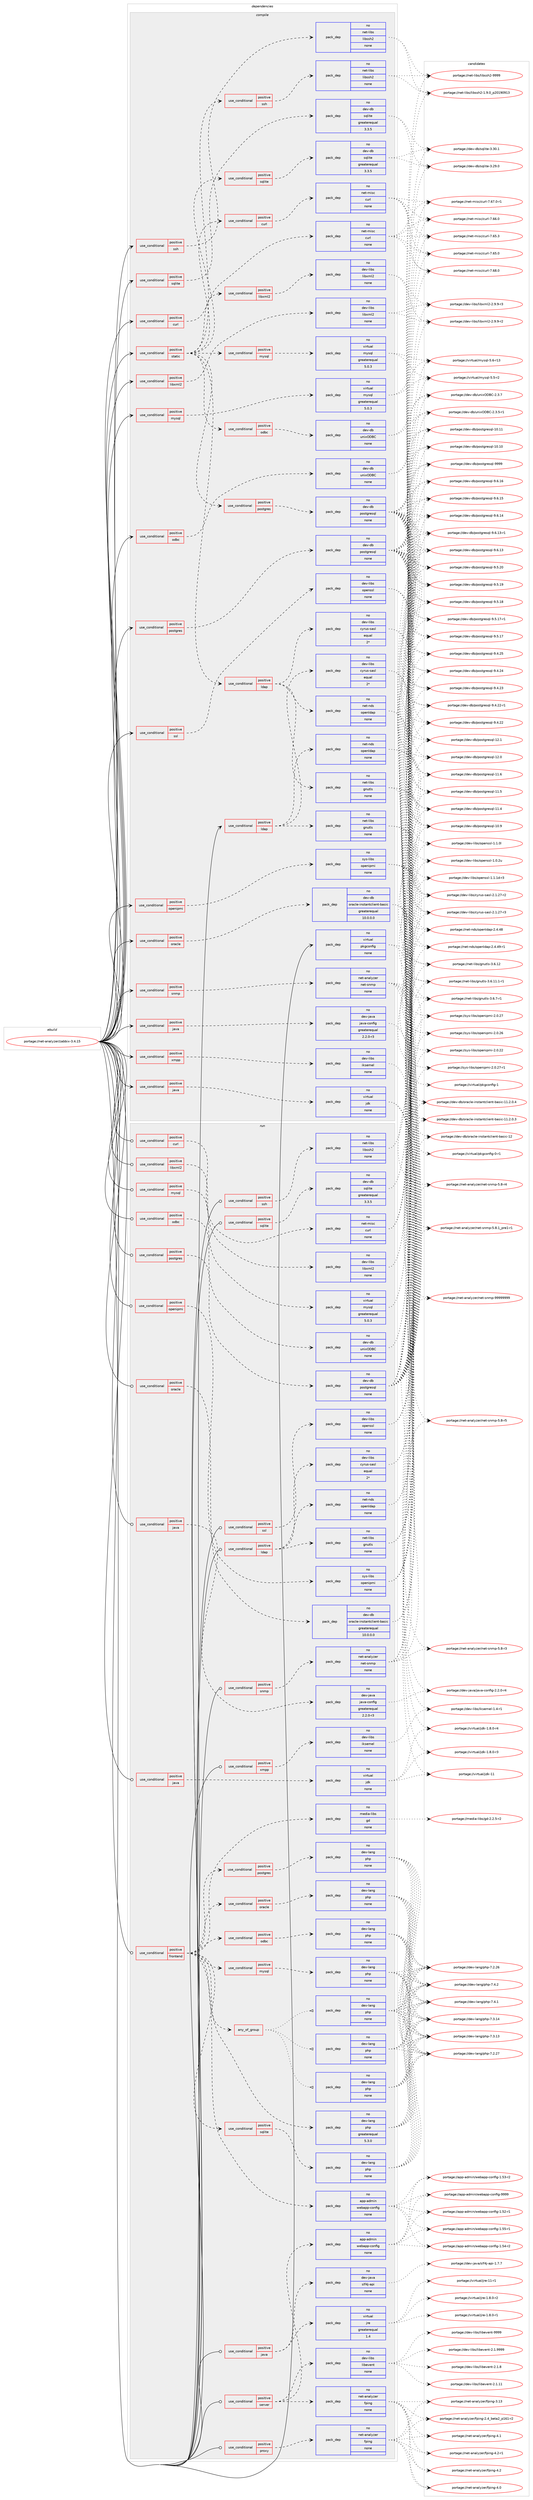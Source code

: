 digraph prolog {

# *************
# Graph options
# *************

newrank=true;
concentrate=true;
compound=true;
graph [rankdir=LR,fontname=Helvetica,fontsize=10,ranksep=1.5];#, ranksep=2.5, nodesep=0.2];
edge  [arrowhead=vee];
node  [fontname=Helvetica,fontsize=10];

# **********
# The ebuild
# **********

subgraph cluster_leftcol {
color=gray;
rank=same;
label=<<i>ebuild</i>>;
id [label="portage://net-analyzer/zabbix-3.4.15", color=red, width=4, href="../net-analyzer/zabbix-3.4.15.svg"];
}

# ****************
# The dependencies
# ****************

subgraph cluster_midcol {
color=gray;
label=<<i>dependencies</i>>;
subgraph cluster_compile {
fillcolor="#eeeeee";
style=filled;
label=<<i>compile</i>>;
subgraph cond34749 {
dependency155160 [label=<<TABLE BORDER="0" CELLBORDER="1" CELLSPACING="0" CELLPADDING="4"><TR><TD ROWSPAN="3" CELLPADDING="10">use_conditional</TD></TR><TR><TD>positive</TD></TR><TR><TD>curl</TD></TR></TABLE>>, shape=none, color=red];
subgraph pack117903 {
dependency155161 [label=<<TABLE BORDER="0" CELLBORDER="1" CELLSPACING="0" CELLPADDING="4" WIDTH="220"><TR><TD ROWSPAN="6" CELLPADDING="30">pack_dep</TD></TR><TR><TD WIDTH="110">no</TD></TR><TR><TD>net-misc</TD></TR><TR><TD>curl</TD></TR><TR><TD>none</TD></TR><TR><TD></TD></TR></TABLE>>, shape=none, color=blue];
}
dependency155160:e -> dependency155161:w [weight=20,style="dashed",arrowhead="vee"];
}
id:e -> dependency155160:w [weight=20,style="solid",arrowhead="vee"];
subgraph cond34750 {
dependency155162 [label=<<TABLE BORDER="0" CELLBORDER="1" CELLSPACING="0" CELLPADDING="4"><TR><TD ROWSPAN="3" CELLPADDING="10">use_conditional</TD></TR><TR><TD>positive</TD></TR><TR><TD>java</TD></TR></TABLE>>, shape=none, color=red];
subgraph pack117904 {
dependency155163 [label=<<TABLE BORDER="0" CELLBORDER="1" CELLSPACING="0" CELLPADDING="4" WIDTH="220"><TR><TD ROWSPAN="6" CELLPADDING="30">pack_dep</TD></TR><TR><TD WIDTH="110">no</TD></TR><TR><TD>dev-java</TD></TR><TR><TD>java-config</TD></TR><TR><TD>greaterequal</TD></TR><TR><TD>2.2.0-r3</TD></TR></TABLE>>, shape=none, color=blue];
}
dependency155162:e -> dependency155163:w [weight=20,style="dashed",arrowhead="vee"];
}
id:e -> dependency155162:w [weight=20,style="solid",arrowhead="vee"];
subgraph cond34751 {
dependency155164 [label=<<TABLE BORDER="0" CELLBORDER="1" CELLSPACING="0" CELLPADDING="4"><TR><TD ROWSPAN="3" CELLPADDING="10">use_conditional</TD></TR><TR><TD>positive</TD></TR><TR><TD>java</TD></TR></TABLE>>, shape=none, color=red];
subgraph pack117905 {
dependency155165 [label=<<TABLE BORDER="0" CELLBORDER="1" CELLSPACING="0" CELLPADDING="4" WIDTH="220"><TR><TD ROWSPAN="6" CELLPADDING="30">pack_dep</TD></TR><TR><TD WIDTH="110">no</TD></TR><TR><TD>virtual</TD></TR><TR><TD>jdk</TD></TR><TR><TD>none</TD></TR><TR><TD></TD></TR></TABLE>>, shape=none, color=blue];
}
dependency155164:e -> dependency155165:w [weight=20,style="dashed",arrowhead="vee"];
}
id:e -> dependency155164:w [weight=20,style="solid",arrowhead="vee"];
subgraph cond34752 {
dependency155166 [label=<<TABLE BORDER="0" CELLBORDER="1" CELLSPACING="0" CELLPADDING="4"><TR><TD ROWSPAN="3" CELLPADDING="10">use_conditional</TD></TR><TR><TD>positive</TD></TR><TR><TD>ldap</TD></TR></TABLE>>, shape=none, color=red];
subgraph pack117906 {
dependency155167 [label=<<TABLE BORDER="0" CELLBORDER="1" CELLSPACING="0" CELLPADDING="4" WIDTH="220"><TR><TD ROWSPAN="6" CELLPADDING="30">pack_dep</TD></TR><TR><TD WIDTH="110">no</TD></TR><TR><TD>net-nds</TD></TR><TR><TD>openldap</TD></TR><TR><TD>none</TD></TR><TR><TD></TD></TR></TABLE>>, shape=none, color=blue];
}
dependency155166:e -> dependency155167:w [weight=20,style="dashed",arrowhead="vee"];
subgraph pack117907 {
dependency155168 [label=<<TABLE BORDER="0" CELLBORDER="1" CELLSPACING="0" CELLPADDING="4" WIDTH="220"><TR><TD ROWSPAN="6" CELLPADDING="30">pack_dep</TD></TR><TR><TD WIDTH="110">no</TD></TR><TR><TD>dev-libs</TD></TR><TR><TD>cyrus-sasl</TD></TR><TR><TD>equal</TD></TR><TR><TD>2*</TD></TR></TABLE>>, shape=none, color=blue];
}
dependency155166:e -> dependency155168:w [weight=20,style="dashed",arrowhead="vee"];
subgraph pack117908 {
dependency155169 [label=<<TABLE BORDER="0" CELLBORDER="1" CELLSPACING="0" CELLPADDING="4" WIDTH="220"><TR><TD ROWSPAN="6" CELLPADDING="30">pack_dep</TD></TR><TR><TD WIDTH="110">no</TD></TR><TR><TD>net-libs</TD></TR><TR><TD>gnutls</TD></TR><TR><TD>none</TD></TR><TR><TD></TD></TR></TABLE>>, shape=none, color=blue];
}
dependency155166:e -> dependency155169:w [weight=20,style="dashed",arrowhead="vee"];
}
id:e -> dependency155166:w [weight=20,style="solid",arrowhead="vee"];
subgraph cond34753 {
dependency155170 [label=<<TABLE BORDER="0" CELLBORDER="1" CELLSPACING="0" CELLPADDING="4"><TR><TD ROWSPAN="3" CELLPADDING="10">use_conditional</TD></TR><TR><TD>positive</TD></TR><TR><TD>libxml2</TD></TR></TABLE>>, shape=none, color=red];
subgraph pack117909 {
dependency155171 [label=<<TABLE BORDER="0" CELLBORDER="1" CELLSPACING="0" CELLPADDING="4" WIDTH="220"><TR><TD ROWSPAN="6" CELLPADDING="30">pack_dep</TD></TR><TR><TD WIDTH="110">no</TD></TR><TR><TD>dev-libs</TD></TR><TR><TD>libxml2</TD></TR><TR><TD>none</TD></TR><TR><TD></TD></TR></TABLE>>, shape=none, color=blue];
}
dependency155170:e -> dependency155171:w [weight=20,style="dashed",arrowhead="vee"];
}
id:e -> dependency155170:w [weight=20,style="solid",arrowhead="vee"];
subgraph cond34754 {
dependency155172 [label=<<TABLE BORDER="0" CELLBORDER="1" CELLSPACING="0" CELLPADDING="4"><TR><TD ROWSPAN="3" CELLPADDING="10">use_conditional</TD></TR><TR><TD>positive</TD></TR><TR><TD>mysql</TD></TR></TABLE>>, shape=none, color=red];
subgraph pack117910 {
dependency155173 [label=<<TABLE BORDER="0" CELLBORDER="1" CELLSPACING="0" CELLPADDING="4" WIDTH="220"><TR><TD ROWSPAN="6" CELLPADDING="30">pack_dep</TD></TR><TR><TD WIDTH="110">no</TD></TR><TR><TD>virtual</TD></TR><TR><TD>mysql</TD></TR><TR><TD>greaterequal</TD></TR><TR><TD>5.0.3</TD></TR></TABLE>>, shape=none, color=blue];
}
dependency155172:e -> dependency155173:w [weight=20,style="dashed",arrowhead="vee"];
}
id:e -> dependency155172:w [weight=20,style="solid",arrowhead="vee"];
subgraph cond34755 {
dependency155174 [label=<<TABLE BORDER="0" CELLBORDER="1" CELLSPACING="0" CELLPADDING="4"><TR><TD ROWSPAN="3" CELLPADDING="10">use_conditional</TD></TR><TR><TD>positive</TD></TR><TR><TD>odbc</TD></TR></TABLE>>, shape=none, color=red];
subgraph pack117911 {
dependency155175 [label=<<TABLE BORDER="0" CELLBORDER="1" CELLSPACING="0" CELLPADDING="4" WIDTH="220"><TR><TD ROWSPAN="6" CELLPADDING="30">pack_dep</TD></TR><TR><TD WIDTH="110">no</TD></TR><TR><TD>dev-db</TD></TR><TR><TD>unixODBC</TD></TR><TR><TD>none</TD></TR><TR><TD></TD></TR></TABLE>>, shape=none, color=blue];
}
dependency155174:e -> dependency155175:w [weight=20,style="dashed",arrowhead="vee"];
}
id:e -> dependency155174:w [weight=20,style="solid",arrowhead="vee"];
subgraph cond34756 {
dependency155176 [label=<<TABLE BORDER="0" CELLBORDER="1" CELLSPACING="0" CELLPADDING="4"><TR><TD ROWSPAN="3" CELLPADDING="10">use_conditional</TD></TR><TR><TD>positive</TD></TR><TR><TD>openipmi</TD></TR></TABLE>>, shape=none, color=red];
subgraph pack117912 {
dependency155177 [label=<<TABLE BORDER="0" CELLBORDER="1" CELLSPACING="0" CELLPADDING="4" WIDTH="220"><TR><TD ROWSPAN="6" CELLPADDING="30">pack_dep</TD></TR><TR><TD WIDTH="110">no</TD></TR><TR><TD>sys-libs</TD></TR><TR><TD>openipmi</TD></TR><TR><TD>none</TD></TR><TR><TD></TD></TR></TABLE>>, shape=none, color=blue];
}
dependency155176:e -> dependency155177:w [weight=20,style="dashed",arrowhead="vee"];
}
id:e -> dependency155176:w [weight=20,style="solid",arrowhead="vee"];
subgraph cond34757 {
dependency155178 [label=<<TABLE BORDER="0" CELLBORDER="1" CELLSPACING="0" CELLPADDING="4"><TR><TD ROWSPAN="3" CELLPADDING="10">use_conditional</TD></TR><TR><TD>positive</TD></TR><TR><TD>oracle</TD></TR></TABLE>>, shape=none, color=red];
subgraph pack117913 {
dependency155179 [label=<<TABLE BORDER="0" CELLBORDER="1" CELLSPACING="0" CELLPADDING="4" WIDTH="220"><TR><TD ROWSPAN="6" CELLPADDING="30">pack_dep</TD></TR><TR><TD WIDTH="110">no</TD></TR><TR><TD>dev-db</TD></TR><TR><TD>oracle-instantclient-basic</TD></TR><TR><TD>greaterequal</TD></TR><TR><TD>10.0.0.0</TD></TR></TABLE>>, shape=none, color=blue];
}
dependency155178:e -> dependency155179:w [weight=20,style="dashed",arrowhead="vee"];
}
id:e -> dependency155178:w [weight=20,style="solid",arrowhead="vee"];
subgraph cond34758 {
dependency155180 [label=<<TABLE BORDER="0" CELLBORDER="1" CELLSPACING="0" CELLPADDING="4"><TR><TD ROWSPAN="3" CELLPADDING="10">use_conditional</TD></TR><TR><TD>positive</TD></TR><TR><TD>postgres</TD></TR></TABLE>>, shape=none, color=red];
subgraph pack117914 {
dependency155181 [label=<<TABLE BORDER="0" CELLBORDER="1" CELLSPACING="0" CELLPADDING="4" WIDTH="220"><TR><TD ROWSPAN="6" CELLPADDING="30">pack_dep</TD></TR><TR><TD WIDTH="110">no</TD></TR><TR><TD>dev-db</TD></TR><TR><TD>postgresql</TD></TR><TR><TD>none</TD></TR><TR><TD></TD></TR></TABLE>>, shape=none, color=blue];
}
dependency155180:e -> dependency155181:w [weight=20,style="dashed",arrowhead="vee"];
}
id:e -> dependency155180:w [weight=20,style="solid",arrowhead="vee"];
subgraph cond34759 {
dependency155182 [label=<<TABLE BORDER="0" CELLBORDER="1" CELLSPACING="0" CELLPADDING="4"><TR><TD ROWSPAN="3" CELLPADDING="10">use_conditional</TD></TR><TR><TD>positive</TD></TR><TR><TD>snmp</TD></TR></TABLE>>, shape=none, color=red];
subgraph pack117915 {
dependency155183 [label=<<TABLE BORDER="0" CELLBORDER="1" CELLSPACING="0" CELLPADDING="4" WIDTH="220"><TR><TD ROWSPAN="6" CELLPADDING="30">pack_dep</TD></TR><TR><TD WIDTH="110">no</TD></TR><TR><TD>net-analyzer</TD></TR><TR><TD>net-snmp</TD></TR><TR><TD>none</TD></TR><TR><TD></TD></TR></TABLE>>, shape=none, color=blue];
}
dependency155182:e -> dependency155183:w [weight=20,style="dashed",arrowhead="vee"];
}
id:e -> dependency155182:w [weight=20,style="solid",arrowhead="vee"];
subgraph cond34760 {
dependency155184 [label=<<TABLE BORDER="0" CELLBORDER="1" CELLSPACING="0" CELLPADDING="4"><TR><TD ROWSPAN="3" CELLPADDING="10">use_conditional</TD></TR><TR><TD>positive</TD></TR><TR><TD>sqlite</TD></TR></TABLE>>, shape=none, color=red];
subgraph pack117916 {
dependency155185 [label=<<TABLE BORDER="0" CELLBORDER="1" CELLSPACING="0" CELLPADDING="4" WIDTH="220"><TR><TD ROWSPAN="6" CELLPADDING="30">pack_dep</TD></TR><TR><TD WIDTH="110">no</TD></TR><TR><TD>dev-db</TD></TR><TR><TD>sqlite</TD></TR><TR><TD>greaterequal</TD></TR><TR><TD>3.3.5</TD></TR></TABLE>>, shape=none, color=blue];
}
dependency155184:e -> dependency155185:w [weight=20,style="dashed",arrowhead="vee"];
}
id:e -> dependency155184:w [weight=20,style="solid",arrowhead="vee"];
subgraph cond34761 {
dependency155186 [label=<<TABLE BORDER="0" CELLBORDER="1" CELLSPACING="0" CELLPADDING="4"><TR><TD ROWSPAN="3" CELLPADDING="10">use_conditional</TD></TR><TR><TD>positive</TD></TR><TR><TD>ssh</TD></TR></TABLE>>, shape=none, color=red];
subgraph pack117917 {
dependency155187 [label=<<TABLE BORDER="0" CELLBORDER="1" CELLSPACING="0" CELLPADDING="4" WIDTH="220"><TR><TD ROWSPAN="6" CELLPADDING="30">pack_dep</TD></TR><TR><TD WIDTH="110">no</TD></TR><TR><TD>net-libs</TD></TR><TR><TD>libssh2</TD></TR><TR><TD>none</TD></TR><TR><TD></TD></TR></TABLE>>, shape=none, color=blue];
}
dependency155186:e -> dependency155187:w [weight=20,style="dashed",arrowhead="vee"];
}
id:e -> dependency155186:w [weight=20,style="solid",arrowhead="vee"];
subgraph cond34762 {
dependency155188 [label=<<TABLE BORDER="0" CELLBORDER="1" CELLSPACING="0" CELLPADDING="4"><TR><TD ROWSPAN="3" CELLPADDING="10">use_conditional</TD></TR><TR><TD>positive</TD></TR><TR><TD>ssl</TD></TR></TABLE>>, shape=none, color=red];
subgraph pack117918 {
dependency155189 [label=<<TABLE BORDER="0" CELLBORDER="1" CELLSPACING="0" CELLPADDING="4" WIDTH="220"><TR><TD ROWSPAN="6" CELLPADDING="30">pack_dep</TD></TR><TR><TD WIDTH="110">no</TD></TR><TR><TD>dev-libs</TD></TR><TR><TD>openssl</TD></TR><TR><TD>none</TD></TR><TR><TD></TD></TR></TABLE>>, shape=none, color=blue];
}
dependency155188:e -> dependency155189:w [weight=20,style="dashed",arrowhead="vee"];
}
id:e -> dependency155188:w [weight=20,style="solid",arrowhead="vee"];
subgraph cond34763 {
dependency155190 [label=<<TABLE BORDER="0" CELLBORDER="1" CELLSPACING="0" CELLPADDING="4"><TR><TD ROWSPAN="3" CELLPADDING="10">use_conditional</TD></TR><TR><TD>positive</TD></TR><TR><TD>static</TD></TR></TABLE>>, shape=none, color=red];
subgraph cond34764 {
dependency155191 [label=<<TABLE BORDER="0" CELLBORDER="1" CELLSPACING="0" CELLPADDING="4"><TR><TD ROWSPAN="3" CELLPADDING="10">use_conditional</TD></TR><TR><TD>positive</TD></TR><TR><TD>ldap</TD></TR></TABLE>>, shape=none, color=red];
subgraph pack117919 {
dependency155192 [label=<<TABLE BORDER="0" CELLBORDER="1" CELLSPACING="0" CELLPADDING="4" WIDTH="220"><TR><TD ROWSPAN="6" CELLPADDING="30">pack_dep</TD></TR><TR><TD WIDTH="110">no</TD></TR><TR><TD>net-nds</TD></TR><TR><TD>openldap</TD></TR><TR><TD>none</TD></TR><TR><TD></TD></TR></TABLE>>, shape=none, color=blue];
}
dependency155191:e -> dependency155192:w [weight=20,style="dashed",arrowhead="vee"];
subgraph pack117920 {
dependency155193 [label=<<TABLE BORDER="0" CELLBORDER="1" CELLSPACING="0" CELLPADDING="4" WIDTH="220"><TR><TD ROWSPAN="6" CELLPADDING="30">pack_dep</TD></TR><TR><TD WIDTH="110">no</TD></TR><TR><TD>dev-libs</TD></TR><TR><TD>cyrus-sasl</TD></TR><TR><TD>equal</TD></TR><TR><TD>2*</TD></TR></TABLE>>, shape=none, color=blue];
}
dependency155191:e -> dependency155193:w [weight=20,style="dashed",arrowhead="vee"];
subgraph pack117921 {
dependency155194 [label=<<TABLE BORDER="0" CELLBORDER="1" CELLSPACING="0" CELLPADDING="4" WIDTH="220"><TR><TD ROWSPAN="6" CELLPADDING="30">pack_dep</TD></TR><TR><TD WIDTH="110">no</TD></TR><TR><TD>net-libs</TD></TR><TR><TD>gnutls</TD></TR><TR><TD>none</TD></TR><TR><TD></TD></TR></TABLE>>, shape=none, color=blue];
}
dependency155191:e -> dependency155194:w [weight=20,style="dashed",arrowhead="vee"];
}
dependency155190:e -> dependency155191:w [weight=20,style="dashed",arrowhead="vee"];
subgraph cond34765 {
dependency155195 [label=<<TABLE BORDER="0" CELLBORDER="1" CELLSPACING="0" CELLPADDING="4"><TR><TD ROWSPAN="3" CELLPADDING="10">use_conditional</TD></TR><TR><TD>positive</TD></TR><TR><TD>mysql</TD></TR></TABLE>>, shape=none, color=red];
subgraph pack117922 {
dependency155196 [label=<<TABLE BORDER="0" CELLBORDER="1" CELLSPACING="0" CELLPADDING="4" WIDTH="220"><TR><TD ROWSPAN="6" CELLPADDING="30">pack_dep</TD></TR><TR><TD WIDTH="110">no</TD></TR><TR><TD>virtual</TD></TR><TR><TD>mysql</TD></TR><TR><TD>greaterequal</TD></TR><TR><TD>5.0.3</TD></TR></TABLE>>, shape=none, color=blue];
}
dependency155195:e -> dependency155196:w [weight=20,style="dashed",arrowhead="vee"];
}
dependency155190:e -> dependency155195:w [weight=20,style="dashed",arrowhead="vee"];
subgraph cond34766 {
dependency155197 [label=<<TABLE BORDER="0" CELLBORDER="1" CELLSPACING="0" CELLPADDING="4"><TR><TD ROWSPAN="3" CELLPADDING="10">use_conditional</TD></TR><TR><TD>positive</TD></TR><TR><TD>sqlite</TD></TR></TABLE>>, shape=none, color=red];
subgraph pack117923 {
dependency155198 [label=<<TABLE BORDER="0" CELLBORDER="1" CELLSPACING="0" CELLPADDING="4" WIDTH="220"><TR><TD ROWSPAN="6" CELLPADDING="30">pack_dep</TD></TR><TR><TD WIDTH="110">no</TD></TR><TR><TD>dev-db</TD></TR><TR><TD>sqlite</TD></TR><TR><TD>greaterequal</TD></TR><TR><TD>3.3.5</TD></TR></TABLE>>, shape=none, color=blue];
}
dependency155197:e -> dependency155198:w [weight=20,style="dashed",arrowhead="vee"];
}
dependency155190:e -> dependency155197:w [weight=20,style="dashed",arrowhead="vee"];
subgraph cond34767 {
dependency155199 [label=<<TABLE BORDER="0" CELLBORDER="1" CELLSPACING="0" CELLPADDING="4"><TR><TD ROWSPAN="3" CELLPADDING="10">use_conditional</TD></TR><TR><TD>positive</TD></TR><TR><TD>postgres</TD></TR></TABLE>>, shape=none, color=red];
subgraph pack117924 {
dependency155200 [label=<<TABLE BORDER="0" CELLBORDER="1" CELLSPACING="0" CELLPADDING="4" WIDTH="220"><TR><TD ROWSPAN="6" CELLPADDING="30">pack_dep</TD></TR><TR><TD WIDTH="110">no</TD></TR><TR><TD>dev-db</TD></TR><TR><TD>postgresql</TD></TR><TR><TD>none</TD></TR><TR><TD></TD></TR></TABLE>>, shape=none, color=blue];
}
dependency155199:e -> dependency155200:w [weight=20,style="dashed",arrowhead="vee"];
}
dependency155190:e -> dependency155199:w [weight=20,style="dashed",arrowhead="vee"];
subgraph cond34768 {
dependency155201 [label=<<TABLE BORDER="0" CELLBORDER="1" CELLSPACING="0" CELLPADDING="4"><TR><TD ROWSPAN="3" CELLPADDING="10">use_conditional</TD></TR><TR><TD>positive</TD></TR><TR><TD>libxml2</TD></TR></TABLE>>, shape=none, color=red];
subgraph pack117925 {
dependency155202 [label=<<TABLE BORDER="0" CELLBORDER="1" CELLSPACING="0" CELLPADDING="4" WIDTH="220"><TR><TD ROWSPAN="6" CELLPADDING="30">pack_dep</TD></TR><TR><TD WIDTH="110">no</TD></TR><TR><TD>dev-libs</TD></TR><TR><TD>libxml2</TD></TR><TR><TD>none</TD></TR><TR><TD></TD></TR></TABLE>>, shape=none, color=blue];
}
dependency155201:e -> dependency155202:w [weight=20,style="dashed",arrowhead="vee"];
}
dependency155190:e -> dependency155201:w [weight=20,style="dashed",arrowhead="vee"];
subgraph cond34769 {
dependency155203 [label=<<TABLE BORDER="0" CELLBORDER="1" CELLSPACING="0" CELLPADDING="4"><TR><TD ROWSPAN="3" CELLPADDING="10">use_conditional</TD></TR><TR><TD>positive</TD></TR><TR><TD>curl</TD></TR></TABLE>>, shape=none, color=red];
subgraph pack117926 {
dependency155204 [label=<<TABLE BORDER="0" CELLBORDER="1" CELLSPACING="0" CELLPADDING="4" WIDTH="220"><TR><TD ROWSPAN="6" CELLPADDING="30">pack_dep</TD></TR><TR><TD WIDTH="110">no</TD></TR><TR><TD>net-misc</TD></TR><TR><TD>curl</TD></TR><TR><TD>none</TD></TR><TR><TD></TD></TR></TABLE>>, shape=none, color=blue];
}
dependency155203:e -> dependency155204:w [weight=20,style="dashed",arrowhead="vee"];
}
dependency155190:e -> dependency155203:w [weight=20,style="dashed",arrowhead="vee"];
subgraph cond34770 {
dependency155205 [label=<<TABLE BORDER="0" CELLBORDER="1" CELLSPACING="0" CELLPADDING="4"><TR><TD ROWSPAN="3" CELLPADDING="10">use_conditional</TD></TR><TR><TD>positive</TD></TR><TR><TD>ssh</TD></TR></TABLE>>, shape=none, color=red];
subgraph pack117927 {
dependency155206 [label=<<TABLE BORDER="0" CELLBORDER="1" CELLSPACING="0" CELLPADDING="4" WIDTH="220"><TR><TD ROWSPAN="6" CELLPADDING="30">pack_dep</TD></TR><TR><TD WIDTH="110">no</TD></TR><TR><TD>net-libs</TD></TR><TR><TD>libssh2</TD></TR><TR><TD>none</TD></TR><TR><TD></TD></TR></TABLE>>, shape=none, color=blue];
}
dependency155205:e -> dependency155206:w [weight=20,style="dashed",arrowhead="vee"];
}
dependency155190:e -> dependency155205:w [weight=20,style="dashed",arrowhead="vee"];
subgraph cond34771 {
dependency155207 [label=<<TABLE BORDER="0" CELLBORDER="1" CELLSPACING="0" CELLPADDING="4"><TR><TD ROWSPAN="3" CELLPADDING="10">use_conditional</TD></TR><TR><TD>positive</TD></TR><TR><TD>odbc</TD></TR></TABLE>>, shape=none, color=red];
subgraph pack117928 {
dependency155208 [label=<<TABLE BORDER="0" CELLBORDER="1" CELLSPACING="0" CELLPADDING="4" WIDTH="220"><TR><TD ROWSPAN="6" CELLPADDING="30">pack_dep</TD></TR><TR><TD WIDTH="110">no</TD></TR><TR><TD>dev-db</TD></TR><TR><TD>unixODBC</TD></TR><TR><TD>none</TD></TR><TR><TD></TD></TR></TABLE>>, shape=none, color=blue];
}
dependency155207:e -> dependency155208:w [weight=20,style="dashed",arrowhead="vee"];
}
dependency155190:e -> dependency155207:w [weight=20,style="dashed",arrowhead="vee"];
}
id:e -> dependency155190:w [weight=20,style="solid",arrowhead="vee"];
subgraph cond34772 {
dependency155209 [label=<<TABLE BORDER="0" CELLBORDER="1" CELLSPACING="0" CELLPADDING="4"><TR><TD ROWSPAN="3" CELLPADDING="10">use_conditional</TD></TR><TR><TD>positive</TD></TR><TR><TD>xmpp</TD></TR></TABLE>>, shape=none, color=red];
subgraph pack117929 {
dependency155210 [label=<<TABLE BORDER="0" CELLBORDER="1" CELLSPACING="0" CELLPADDING="4" WIDTH="220"><TR><TD ROWSPAN="6" CELLPADDING="30">pack_dep</TD></TR><TR><TD WIDTH="110">no</TD></TR><TR><TD>dev-libs</TD></TR><TR><TD>iksemel</TD></TR><TR><TD>none</TD></TR><TR><TD></TD></TR></TABLE>>, shape=none, color=blue];
}
dependency155209:e -> dependency155210:w [weight=20,style="dashed",arrowhead="vee"];
}
id:e -> dependency155209:w [weight=20,style="solid",arrowhead="vee"];
subgraph pack117930 {
dependency155211 [label=<<TABLE BORDER="0" CELLBORDER="1" CELLSPACING="0" CELLPADDING="4" WIDTH="220"><TR><TD ROWSPAN="6" CELLPADDING="30">pack_dep</TD></TR><TR><TD WIDTH="110">no</TD></TR><TR><TD>virtual</TD></TR><TR><TD>pkgconfig</TD></TR><TR><TD>none</TD></TR><TR><TD></TD></TR></TABLE>>, shape=none, color=blue];
}
id:e -> dependency155211:w [weight=20,style="solid",arrowhead="vee"];
}
subgraph cluster_compileandrun {
fillcolor="#eeeeee";
style=filled;
label=<<i>compile and run</i>>;
}
subgraph cluster_run {
fillcolor="#eeeeee";
style=filled;
label=<<i>run</i>>;
subgraph cond34773 {
dependency155212 [label=<<TABLE BORDER="0" CELLBORDER="1" CELLSPACING="0" CELLPADDING="4"><TR><TD ROWSPAN="3" CELLPADDING="10">use_conditional</TD></TR><TR><TD>positive</TD></TR><TR><TD>curl</TD></TR></TABLE>>, shape=none, color=red];
subgraph pack117931 {
dependency155213 [label=<<TABLE BORDER="0" CELLBORDER="1" CELLSPACING="0" CELLPADDING="4" WIDTH="220"><TR><TD ROWSPAN="6" CELLPADDING="30">pack_dep</TD></TR><TR><TD WIDTH="110">no</TD></TR><TR><TD>net-misc</TD></TR><TR><TD>curl</TD></TR><TR><TD>none</TD></TR><TR><TD></TD></TR></TABLE>>, shape=none, color=blue];
}
dependency155212:e -> dependency155213:w [weight=20,style="dashed",arrowhead="vee"];
}
id:e -> dependency155212:w [weight=20,style="solid",arrowhead="odot"];
subgraph cond34774 {
dependency155214 [label=<<TABLE BORDER="0" CELLBORDER="1" CELLSPACING="0" CELLPADDING="4"><TR><TD ROWSPAN="3" CELLPADDING="10">use_conditional</TD></TR><TR><TD>positive</TD></TR><TR><TD>frontend</TD></TR></TABLE>>, shape=none, color=red];
subgraph pack117932 {
dependency155215 [label=<<TABLE BORDER="0" CELLBORDER="1" CELLSPACING="0" CELLPADDING="4" WIDTH="220"><TR><TD ROWSPAN="6" CELLPADDING="30">pack_dep</TD></TR><TR><TD WIDTH="110">no</TD></TR><TR><TD>dev-lang</TD></TR><TR><TD>php</TD></TR><TR><TD>greaterequal</TD></TR><TR><TD>5.3.0</TD></TR></TABLE>>, shape=none, color=blue];
}
dependency155214:e -> dependency155215:w [weight=20,style="dashed",arrowhead="vee"];
subgraph any2356 {
dependency155216 [label=<<TABLE BORDER="0" CELLBORDER="1" CELLSPACING="0" CELLPADDING="4"><TR><TD CELLPADDING="10">any_of_group</TD></TR></TABLE>>, shape=none, color=red];subgraph pack117933 {
dependency155217 [label=<<TABLE BORDER="0" CELLBORDER="1" CELLSPACING="0" CELLPADDING="4" WIDTH="220"><TR><TD ROWSPAN="6" CELLPADDING="30">pack_dep</TD></TR><TR><TD WIDTH="110">no</TD></TR><TR><TD>dev-lang</TD></TR><TR><TD>php</TD></TR><TR><TD>none</TD></TR><TR><TD></TD></TR></TABLE>>, shape=none, color=blue];
}
dependency155216:e -> dependency155217:w [weight=20,style="dotted",arrowhead="oinv"];
subgraph pack117934 {
dependency155218 [label=<<TABLE BORDER="0" CELLBORDER="1" CELLSPACING="0" CELLPADDING="4" WIDTH="220"><TR><TD ROWSPAN="6" CELLPADDING="30">pack_dep</TD></TR><TR><TD WIDTH="110">no</TD></TR><TR><TD>dev-lang</TD></TR><TR><TD>php</TD></TR><TR><TD>none</TD></TR><TR><TD></TD></TR></TABLE>>, shape=none, color=blue];
}
dependency155216:e -> dependency155218:w [weight=20,style="dotted",arrowhead="oinv"];
subgraph pack117935 {
dependency155219 [label=<<TABLE BORDER="0" CELLBORDER="1" CELLSPACING="0" CELLPADDING="4" WIDTH="220"><TR><TD ROWSPAN="6" CELLPADDING="30">pack_dep</TD></TR><TR><TD WIDTH="110">no</TD></TR><TR><TD>dev-lang</TD></TR><TR><TD>php</TD></TR><TR><TD>none</TD></TR><TR><TD></TD></TR></TABLE>>, shape=none, color=blue];
}
dependency155216:e -> dependency155219:w [weight=20,style="dotted",arrowhead="oinv"];
}
dependency155214:e -> dependency155216:w [weight=20,style="dashed",arrowhead="vee"];
subgraph cond34775 {
dependency155220 [label=<<TABLE BORDER="0" CELLBORDER="1" CELLSPACING="0" CELLPADDING="4"><TR><TD ROWSPAN="3" CELLPADDING="10">use_conditional</TD></TR><TR><TD>positive</TD></TR><TR><TD>mysql</TD></TR></TABLE>>, shape=none, color=red];
subgraph pack117936 {
dependency155221 [label=<<TABLE BORDER="0" CELLBORDER="1" CELLSPACING="0" CELLPADDING="4" WIDTH="220"><TR><TD ROWSPAN="6" CELLPADDING="30">pack_dep</TD></TR><TR><TD WIDTH="110">no</TD></TR><TR><TD>dev-lang</TD></TR><TR><TD>php</TD></TR><TR><TD>none</TD></TR><TR><TD></TD></TR></TABLE>>, shape=none, color=blue];
}
dependency155220:e -> dependency155221:w [weight=20,style="dashed",arrowhead="vee"];
}
dependency155214:e -> dependency155220:w [weight=20,style="dashed",arrowhead="vee"];
subgraph cond34776 {
dependency155222 [label=<<TABLE BORDER="0" CELLBORDER="1" CELLSPACING="0" CELLPADDING="4"><TR><TD ROWSPAN="3" CELLPADDING="10">use_conditional</TD></TR><TR><TD>positive</TD></TR><TR><TD>odbc</TD></TR></TABLE>>, shape=none, color=red];
subgraph pack117937 {
dependency155223 [label=<<TABLE BORDER="0" CELLBORDER="1" CELLSPACING="0" CELLPADDING="4" WIDTH="220"><TR><TD ROWSPAN="6" CELLPADDING="30">pack_dep</TD></TR><TR><TD WIDTH="110">no</TD></TR><TR><TD>dev-lang</TD></TR><TR><TD>php</TD></TR><TR><TD>none</TD></TR><TR><TD></TD></TR></TABLE>>, shape=none, color=blue];
}
dependency155222:e -> dependency155223:w [weight=20,style="dashed",arrowhead="vee"];
}
dependency155214:e -> dependency155222:w [weight=20,style="dashed",arrowhead="vee"];
subgraph cond34777 {
dependency155224 [label=<<TABLE BORDER="0" CELLBORDER="1" CELLSPACING="0" CELLPADDING="4"><TR><TD ROWSPAN="3" CELLPADDING="10">use_conditional</TD></TR><TR><TD>positive</TD></TR><TR><TD>oracle</TD></TR></TABLE>>, shape=none, color=red];
subgraph pack117938 {
dependency155225 [label=<<TABLE BORDER="0" CELLBORDER="1" CELLSPACING="0" CELLPADDING="4" WIDTH="220"><TR><TD ROWSPAN="6" CELLPADDING="30">pack_dep</TD></TR><TR><TD WIDTH="110">no</TD></TR><TR><TD>dev-lang</TD></TR><TR><TD>php</TD></TR><TR><TD>none</TD></TR><TR><TD></TD></TR></TABLE>>, shape=none, color=blue];
}
dependency155224:e -> dependency155225:w [weight=20,style="dashed",arrowhead="vee"];
}
dependency155214:e -> dependency155224:w [weight=20,style="dashed",arrowhead="vee"];
subgraph cond34778 {
dependency155226 [label=<<TABLE BORDER="0" CELLBORDER="1" CELLSPACING="0" CELLPADDING="4"><TR><TD ROWSPAN="3" CELLPADDING="10">use_conditional</TD></TR><TR><TD>positive</TD></TR><TR><TD>postgres</TD></TR></TABLE>>, shape=none, color=red];
subgraph pack117939 {
dependency155227 [label=<<TABLE BORDER="0" CELLBORDER="1" CELLSPACING="0" CELLPADDING="4" WIDTH="220"><TR><TD ROWSPAN="6" CELLPADDING="30">pack_dep</TD></TR><TR><TD WIDTH="110">no</TD></TR><TR><TD>dev-lang</TD></TR><TR><TD>php</TD></TR><TR><TD>none</TD></TR><TR><TD></TD></TR></TABLE>>, shape=none, color=blue];
}
dependency155226:e -> dependency155227:w [weight=20,style="dashed",arrowhead="vee"];
}
dependency155214:e -> dependency155226:w [weight=20,style="dashed",arrowhead="vee"];
subgraph cond34779 {
dependency155228 [label=<<TABLE BORDER="0" CELLBORDER="1" CELLSPACING="0" CELLPADDING="4"><TR><TD ROWSPAN="3" CELLPADDING="10">use_conditional</TD></TR><TR><TD>positive</TD></TR><TR><TD>sqlite</TD></TR></TABLE>>, shape=none, color=red];
subgraph pack117940 {
dependency155229 [label=<<TABLE BORDER="0" CELLBORDER="1" CELLSPACING="0" CELLPADDING="4" WIDTH="220"><TR><TD ROWSPAN="6" CELLPADDING="30">pack_dep</TD></TR><TR><TD WIDTH="110">no</TD></TR><TR><TD>dev-lang</TD></TR><TR><TD>php</TD></TR><TR><TD>none</TD></TR><TR><TD></TD></TR></TABLE>>, shape=none, color=blue];
}
dependency155228:e -> dependency155229:w [weight=20,style="dashed",arrowhead="vee"];
}
dependency155214:e -> dependency155228:w [weight=20,style="dashed",arrowhead="vee"];
subgraph pack117941 {
dependency155230 [label=<<TABLE BORDER="0" CELLBORDER="1" CELLSPACING="0" CELLPADDING="4" WIDTH="220"><TR><TD ROWSPAN="6" CELLPADDING="30">pack_dep</TD></TR><TR><TD WIDTH="110">no</TD></TR><TR><TD>media-libs</TD></TR><TR><TD>gd</TD></TR><TR><TD>none</TD></TR><TR><TD></TD></TR></TABLE>>, shape=none, color=blue];
}
dependency155214:e -> dependency155230:w [weight=20,style="dashed",arrowhead="vee"];
subgraph pack117942 {
dependency155231 [label=<<TABLE BORDER="0" CELLBORDER="1" CELLSPACING="0" CELLPADDING="4" WIDTH="220"><TR><TD ROWSPAN="6" CELLPADDING="30">pack_dep</TD></TR><TR><TD WIDTH="110">no</TD></TR><TR><TD>app-admin</TD></TR><TR><TD>webapp-config</TD></TR><TR><TD>none</TD></TR><TR><TD></TD></TR></TABLE>>, shape=none, color=blue];
}
dependency155214:e -> dependency155231:w [weight=20,style="dashed",arrowhead="vee"];
}
id:e -> dependency155214:w [weight=20,style="solid",arrowhead="odot"];
subgraph cond34780 {
dependency155232 [label=<<TABLE BORDER="0" CELLBORDER="1" CELLSPACING="0" CELLPADDING="4"><TR><TD ROWSPAN="3" CELLPADDING="10">use_conditional</TD></TR><TR><TD>positive</TD></TR><TR><TD>java</TD></TR></TABLE>>, shape=none, color=red];
subgraph pack117943 {
dependency155233 [label=<<TABLE BORDER="0" CELLBORDER="1" CELLSPACING="0" CELLPADDING="4" WIDTH="220"><TR><TD ROWSPAN="6" CELLPADDING="30">pack_dep</TD></TR><TR><TD WIDTH="110">no</TD></TR><TR><TD>dev-java</TD></TR><TR><TD>java-config</TD></TR><TR><TD>greaterequal</TD></TR><TR><TD>2.2.0-r3</TD></TR></TABLE>>, shape=none, color=blue];
}
dependency155232:e -> dependency155233:w [weight=20,style="dashed",arrowhead="vee"];
}
id:e -> dependency155232:w [weight=20,style="solid",arrowhead="odot"];
subgraph cond34781 {
dependency155234 [label=<<TABLE BORDER="0" CELLBORDER="1" CELLSPACING="0" CELLPADDING="4"><TR><TD ROWSPAN="3" CELLPADDING="10">use_conditional</TD></TR><TR><TD>positive</TD></TR><TR><TD>java</TD></TR></TABLE>>, shape=none, color=red];
subgraph pack117944 {
dependency155235 [label=<<TABLE BORDER="0" CELLBORDER="1" CELLSPACING="0" CELLPADDING="4" WIDTH="220"><TR><TD ROWSPAN="6" CELLPADDING="30">pack_dep</TD></TR><TR><TD WIDTH="110">no</TD></TR><TR><TD>virtual</TD></TR><TR><TD>jdk</TD></TR><TR><TD>none</TD></TR><TR><TD></TD></TR></TABLE>>, shape=none, color=blue];
}
dependency155234:e -> dependency155235:w [weight=20,style="dashed",arrowhead="vee"];
}
id:e -> dependency155234:w [weight=20,style="solid",arrowhead="odot"];
subgraph cond34782 {
dependency155236 [label=<<TABLE BORDER="0" CELLBORDER="1" CELLSPACING="0" CELLPADDING="4"><TR><TD ROWSPAN="3" CELLPADDING="10">use_conditional</TD></TR><TR><TD>positive</TD></TR><TR><TD>java</TD></TR></TABLE>>, shape=none, color=red];
subgraph pack117945 {
dependency155237 [label=<<TABLE BORDER="0" CELLBORDER="1" CELLSPACING="0" CELLPADDING="4" WIDTH="220"><TR><TD ROWSPAN="6" CELLPADDING="30">pack_dep</TD></TR><TR><TD WIDTH="110">no</TD></TR><TR><TD>virtual</TD></TR><TR><TD>jre</TD></TR><TR><TD>greaterequal</TD></TR><TR><TD>1.4</TD></TR></TABLE>>, shape=none, color=blue];
}
dependency155236:e -> dependency155237:w [weight=20,style="dashed",arrowhead="vee"];
subgraph pack117946 {
dependency155238 [label=<<TABLE BORDER="0" CELLBORDER="1" CELLSPACING="0" CELLPADDING="4" WIDTH="220"><TR><TD ROWSPAN="6" CELLPADDING="30">pack_dep</TD></TR><TR><TD WIDTH="110">no</TD></TR><TR><TD>dev-java</TD></TR><TR><TD>slf4j-api</TD></TR><TR><TD>none</TD></TR><TR><TD></TD></TR></TABLE>>, shape=none, color=blue];
}
dependency155236:e -> dependency155238:w [weight=20,style="dashed",arrowhead="vee"];
}
id:e -> dependency155236:w [weight=20,style="solid",arrowhead="odot"];
subgraph cond34783 {
dependency155239 [label=<<TABLE BORDER="0" CELLBORDER="1" CELLSPACING="0" CELLPADDING="4"><TR><TD ROWSPAN="3" CELLPADDING="10">use_conditional</TD></TR><TR><TD>positive</TD></TR><TR><TD>ldap</TD></TR></TABLE>>, shape=none, color=red];
subgraph pack117947 {
dependency155240 [label=<<TABLE BORDER="0" CELLBORDER="1" CELLSPACING="0" CELLPADDING="4" WIDTH="220"><TR><TD ROWSPAN="6" CELLPADDING="30">pack_dep</TD></TR><TR><TD WIDTH="110">no</TD></TR><TR><TD>net-nds</TD></TR><TR><TD>openldap</TD></TR><TR><TD>none</TD></TR><TR><TD></TD></TR></TABLE>>, shape=none, color=blue];
}
dependency155239:e -> dependency155240:w [weight=20,style="dashed",arrowhead="vee"];
subgraph pack117948 {
dependency155241 [label=<<TABLE BORDER="0" CELLBORDER="1" CELLSPACING="0" CELLPADDING="4" WIDTH="220"><TR><TD ROWSPAN="6" CELLPADDING="30">pack_dep</TD></TR><TR><TD WIDTH="110">no</TD></TR><TR><TD>dev-libs</TD></TR><TR><TD>cyrus-sasl</TD></TR><TR><TD>equal</TD></TR><TR><TD>2*</TD></TR></TABLE>>, shape=none, color=blue];
}
dependency155239:e -> dependency155241:w [weight=20,style="dashed",arrowhead="vee"];
subgraph pack117949 {
dependency155242 [label=<<TABLE BORDER="0" CELLBORDER="1" CELLSPACING="0" CELLPADDING="4" WIDTH="220"><TR><TD ROWSPAN="6" CELLPADDING="30">pack_dep</TD></TR><TR><TD WIDTH="110">no</TD></TR><TR><TD>net-libs</TD></TR><TR><TD>gnutls</TD></TR><TR><TD>none</TD></TR><TR><TD></TD></TR></TABLE>>, shape=none, color=blue];
}
dependency155239:e -> dependency155242:w [weight=20,style="dashed",arrowhead="vee"];
}
id:e -> dependency155239:w [weight=20,style="solid",arrowhead="odot"];
subgraph cond34784 {
dependency155243 [label=<<TABLE BORDER="0" CELLBORDER="1" CELLSPACING="0" CELLPADDING="4"><TR><TD ROWSPAN="3" CELLPADDING="10">use_conditional</TD></TR><TR><TD>positive</TD></TR><TR><TD>libxml2</TD></TR></TABLE>>, shape=none, color=red];
subgraph pack117950 {
dependency155244 [label=<<TABLE BORDER="0" CELLBORDER="1" CELLSPACING="0" CELLPADDING="4" WIDTH="220"><TR><TD ROWSPAN="6" CELLPADDING="30">pack_dep</TD></TR><TR><TD WIDTH="110">no</TD></TR><TR><TD>dev-libs</TD></TR><TR><TD>libxml2</TD></TR><TR><TD>none</TD></TR><TR><TD></TD></TR></TABLE>>, shape=none, color=blue];
}
dependency155243:e -> dependency155244:w [weight=20,style="dashed",arrowhead="vee"];
}
id:e -> dependency155243:w [weight=20,style="solid",arrowhead="odot"];
subgraph cond34785 {
dependency155245 [label=<<TABLE BORDER="0" CELLBORDER="1" CELLSPACING="0" CELLPADDING="4"><TR><TD ROWSPAN="3" CELLPADDING="10">use_conditional</TD></TR><TR><TD>positive</TD></TR><TR><TD>mysql</TD></TR></TABLE>>, shape=none, color=red];
subgraph pack117951 {
dependency155246 [label=<<TABLE BORDER="0" CELLBORDER="1" CELLSPACING="0" CELLPADDING="4" WIDTH="220"><TR><TD ROWSPAN="6" CELLPADDING="30">pack_dep</TD></TR><TR><TD WIDTH="110">no</TD></TR><TR><TD>virtual</TD></TR><TR><TD>mysql</TD></TR><TR><TD>greaterequal</TD></TR><TR><TD>5.0.3</TD></TR></TABLE>>, shape=none, color=blue];
}
dependency155245:e -> dependency155246:w [weight=20,style="dashed",arrowhead="vee"];
}
id:e -> dependency155245:w [weight=20,style="solid",arrowhead="odot"];
subgraph cond34786 {
dependency155247 [label=<<TABLE BORDER="0" CELLBORDER="1" CELLSPACING="0" CELLPADDING="4"><TR><TD ROWSPAN="3" CELLPADDING="10">use_conditional</TD></TR><TR><TD>positive</TD></TR><TR><TD>odbc</TD></TR></TABLE>>, shape=none, color=red];
subgraph pack117952 {
dependency155248 [label=<<TABLE BORDER="0" CELLBORDER="1" CELLSPACING="0" CELLPADDING="4" WIDTH="220"><TR><TD ROWSPAN="6" CELLPADDING="30">pack_dep</TD></TR><TR><TD WIDTH="110">no</TD></TR><TR><TD>dev-db</TD></TR><TR><TD>unixODBC</TD></TR><TR><TD>none</TD></TR><TR><TD></TD></TR></TABLE>>, shape=none, color=blue];
}
dependency155247:e -> dependency155248:w [weight=20,style="dashed",arrowhead="vee"];
}
id:e -> dependency155247:w [weight=20,style="solid",arrowhead="odot"];
subgraph cond34787 {
dependency155249 [label=<<TABLE BORDER="0" CELLBORDER="1" CELLSPACING="0" CELLPADDING="4"><TR><TD ROWSPAN="3" CELLPADDING="10">use_conditional</TD></TR><TR><TD>positive</TD></TR><TR><TD>openipmi</TD></TR></TABLE>>, shape=none, color=red];
subgraph pack117953 {
dependency155250 [label=<<TABLE BORDER="0" CELLBORDER="1" CELLSPACING="0" CELLPADDING="4" WIDTH="220"><TR><TD ROWSPAN="6" CELLPADDING="30">pack_dep</TD></TR><TR><TD WIDTH="110">no</TD></TR><TR><TD>sys-libs</TD></TR><TR><TD>openipmi</TD></TR><TR><TD>none</TD></TR><TR><TD></TD></TR></TABLE>>, shape=none, color=blue];
}
dependency155249:e -> dependency155250:w [weight=20,style="dashed",arrowhead="vee"];
}
id:e -> dependency155249:w [weight=20,style="solid",arrowhead="odot"];
subgraph cond34788 {
dependency155251 [label=<<TABLE BORDER="0" CELLBORDER="1" CELLSPACING="0" CELLPADDING="4"><TR><TD ROWSPAN="3" CELLPADDING="10">use_conditional</TD></TR><TR><TD>positive</TD></TR><TR><TD>oracle</TD></TR></TABLE>>, shape=none, color=red];
subgraph pack117954 {
dependency155252 [label=<<TABLE BORDER="0" CELLBORDER="1" CELLSPACING="0" CELLPADDING="4" WIDTH="220"><TR><TD ROWSPAN="6" CELLPADDING="30">pack_dep</TD></TR><TR><TD WIDTH="110">no</TD></TR><TR><TD>dev-db</TD></TR><TR><TD>oracle-instantclient-basic</TD></TR><TR><TD>greaterequal</TD></TR><TR><TD>10.0.0.0</TD></TR></TABLE>>, shape=none, color=blue];
}
dependency155251:e -> dependency155252:w [weight=20,style="dashed",arrowhead="vee"];
}
id:e -> dependency155251:w [weight=20,style="solid",arrowhead="odot"];
subgraph cond34789 {
dependency155253 [label=<<TABLE BORDER="0" CELLBORDER="1" CELLSPACING="0" CELLPADDING="4"><TR><TD ROWSPAN="3" CELLPADDING="10">use_conditional</TD></TR><TR><TD>positive</TD></TR><TR><TD>postgres</TD></TR></TABLE>>, shape=none, color=red];
subgraph pack117955 {
dependency155254 [label=<<TABLE BORDER="0" CELLBORDER="1" CELLSPACING="0" CELLPADDING="4" WIDTH="220"><TR><TD ROWSPAN="6" CELLPADDING="30">pack_dep</TD></TR><TR><TD WIDTH="110">no</TD></TR><TR><TD>dev-db</TD></TR><TR><TD>postgresql</TD></TR><TR><TD>none</TD></TR><TR><TD></TD></TR></TABLE>>, shape=none, color=blue];
}
dependency155253:e -> dependency155254:w [weight=20,style="dashed",arrowhead="vee"];
}
id:e -> dependency155253:w [weight=20,style="solid",arrowhead="odot"];
subgraph cond34790 {
dependency155255 [label=<<TABLE BORDER="0" CELLBORDER="1" CELLSPACING="0" CELLPADDING="4"><TR><TD ROWSPAN="3" CELLPADDING="10">use_conditional</TD></TR><TR><TD>positive</TD></TR><TR><TD>proxy</TD></TR></TABLE>>, shape=none, color=red];
subgraph pack117956 {
dependency155256 [label=<<TABLE BORDER="0" CELLBORDER="1" CELLSPACING="0" CELLPADDING="4" WIDTH="220"><TR><TD ROWSPAN="6" CELLPADDING="30">pack_dep</TD></TR><TR><TD WIDTH="110">no</TD></TR><TR><TD>net-analyzer</TD></TR><TR><TD>fping</TD></TR><TR><TD>none</TD></TR><TR><TD></TD></TR></TABLE>>, shape=none, color=blue];
}
dependency155255:e -> dependency155256:w [weight=20,style="dashed",arrowhead="vee"];
}
id:e -> dependency155255:w [weight=20,style="solid",arrowhead="odot"];
subgraph cond34791 {
dependency155257 [label=<<TABLE BORDER="0" CELLBORDER="1" CELLSPACING="0" CELLPADDING="4"><TR><TD ROWSPAN="3" CELLPADDING="10">use_conditional</TD></TR><TR><TD>positive</TD></TR><TR><TD>server</TD></TR></TABLE>>, shape=none, color=red];
subgraph pack117957 {
dependency155258 [label=<<TABLE BORDER="0" CELLBORDER="1" CELLSPACING="0" CELLPADDING="4" WIDTH="220"><TR><TD ROWSPAN="6" CELLPADDING="30">pack_dep</TD></TR><TR><TD WIDTH="110">no</TD></TR><TR><TD>net-analyzer</TD></TR><TR><TD>fping</TD></TR><TR><TD>none</TD></TR><TR><TD></TD></TR></TABLE>>, shape=none, color=blue];
}
dependency155257:e -> dependency155258:w [weight=20,style="dashed",arrowhead="vee"];
subgraph pack117958 {
dependency155259 [label=<<TABLE BORDER="0" CELLBORDER="1" CELLSPACING="0" CELLPADDING="4" WIDTH="220"><TR><TD ROWSPAN="6" CELLPADDING="30">pack_dep</TD></TR><TR><TD WIDTH="110">no</TD></TR><TR><TD>app-admin</TD></TR><TR><TD>webapp-config</TD></TR><TR><TD>none</TD></TR><TR><TD></TD></TR></TABLE>>, shape=none, color=blue];
}
dependency155257:e -> dependency155259:w [weight=20,style="dashed",arrowhead="vee"];
subgraph pack117959 {
dependency155260 [label=<<TABLE BORDER="0" CELLBORDER="1" CELLSPACING="0" CELLPADDING="4" WIDTH="220"><TR><TD ROWSPAN="6" CELLPADDING="30">pack_dep</TD></TR><TR><TD WIDTH="110">no</TD></TR><TR><TD>dev-libs</TD></TR><TR><TD>libevent</TD></TR><TR><TD>none</TD></TR><TR><TD></TD></TR></TABLE>>, shape=none, color=blue];
}
dependency155257:e -> dependency155260:w [weight=20,style="dashed",arrowhead="vee"];
}
id:e -> dependency155257:w [weight=20,style="solid",arrowhead="odot"];
subgraph cond34792 {
dependency155261 [label=<<TABLE BORDER="0" CELLBORDER="1" CELLSPACING="0" CELLPADDING="4"><TR><TD ROWSPAN="3" CELLPADDING="10">use_conditional</TD></TR><TR><TD>positive</TD></TR><TR><TD>snmp</TD></TR></TABLE>>, shape=none, color=red];
subgraph pack117960 {
dependency155262 [label=<<TABLE BORDER="0" CELLBORDER="1" CELLSPACING="0" CELLPADDING="4" WIDTH="220"><TR><TD ROWSPAN="6" CELLPADDING="30">pack_dep</TD></TR><TR><TD WIDTH="110">no</TD></TR><TR><TD>net-analyzer</TD></TR><TR><TD>net-snmp</TD></TR><TR><TD>none</TD></TR><TR><TD></TD></TR></TABLE>>, shape=none, color=blue];
}
dependency155261:e -> dependency155262:w [weight=20,style="dashed",arrowhead="vee"];
}
id:e -> dependency155261:w [weight=20,style="solid",arrowhead="odot"];
subgraph cond34793 {
dependency155263 [label=<<TABLE BORDER="0" CELLBORDER="1" CELLSPACING="0" CELLPADDING="4"><TR><TD ROWSPAN="3" CELLPADDING="10">use_conditional</TD></TR><TR><TD>positive</TD></TR><TR><TD>sqlite</TD></TR></TABLE>>, shape=none, color=red];
subgraph pack117961 {
dependency155264 [label=<<TABLE BORDER="0" CELLBORDER="1" CELLSPACING="0" CELLPADDING="4" WIDTH="220"><TR><TD ROWSPAN="6" CELLPADDING="30">pack_dep</TD></TR><TR><TD WIDTH="110">no</TD></TR><TR><TD>dev-db</TD></TR><TR><TD>sqlite</TD></TR><TR><TD>greaterequal</TD></TR><TR><TD>3.3.5</TD></TR></TABLE>>, shape=none, color=blue];
}
dependency155263:e -> dependency155264:w [weight=20,style="dashed",arrowhead="vee"];
}
id:e -> dependency155263:w [weight=20,style="solid",arrowhead="odot"];
subgraph cond34794 {
dependency155265 [label=<<TABLE BORDER="0" CELLBORDER="1" CELLSPACING="0" CELLPADDING="4"><TR><TD ROWSPAN="3" CELLPADDING="10">use_conditional</TD></TR><TR><TD>positive</TD></TR><TR><TD>ssh</TD></TR></TABLE>>, shape=none, color=red];
subgraph pack117962 {
dependency155266 [label=<<TABLE BORDER="0" CELLBORDER="1" CELLSPACING="0" CELLPADDING="4" WIDTH="220"><TR><TD ROWSPAN="6" CELLPADDING="30">pack_dep</TD></TR><TR><TD WIDTH="110">no</TD></TR><TR><TD>net-libs</TD></TR><TR><TD>libssh2</TD></TR><TR><TD>none</TD></TR><TR><TD></TD></TR></TABLE>>, shape=none, color=blue];
}
dependency155265:e -> dependency155266:w [weight=20,style="dashed",arrowhead="vee"];
}
id:e -> dependency155265:w [weight=20,style="solid",arrowhead="odot"];
subgraph cond34795 {
dependency155267 [label=<<TABLE BORDER="0" CELLBORDER="1" CELLSPACING="0" CELLPADDING="4"><TR><TD ROWSPAN="3" CELLPADDING="10">use_conditional</TD></TR><TR><TD>positive</TD></TR><TR><TD>ssl</TD></TR></TABLE>>, shape=none, color=red];
subgraph pack117963 {
dependency155268 [label=<<TABLE BORDER="0" CELLBORDER="1" CELLSPACING="0" CELLPADDING="4" WIDTH="220"><TR><TD ROWSPAN="6" CELLPADDING="30">pack_dep</TD></TR><TR><TD WIDTH="110">no</TD></TR><TR><TD>dev-libs</TD></TR><TR><TD>openssl</TD></TR><TR><TD>none</TD></TR><TR><TD></TD></TR></TABLE>>, shape=none, color=blue];
}
dependency155267:e -> dependency155268:w [weight=20,style="dashed",arrowhead="vee"];
}
id:e -> dependency155267:w [weight=20,style="solid",arrowhead="odot"];
subgraph cond34796 {
dependency155269 [label=<<TABLE BORDER="0" CELLBORDER="1" CELLSPACING="0" CELLPADDING="4"><TR><TD ROWSPAN="3" CELLPADDING="10">use_conditional</TD></TR><TR><TD>positive</TD></TR><TR><TD>xmpp</TD></TR></TABLE>>, shape=none, color=red];
subgraph pack117964 {
dependency155270 [label=<<TABLE BORDER="0" CELLBORDER="1" CELLSPACING="0" CELLPADDING="4" WIDTH="220"><TR><TD ROWSPAN="6" CELLPADDING="30">pack_dep</TD></TR><TR><TD WIDTH="110">no</TD></TR><TR><TD>dev-libs</TD></TR><TR><TD>iksemel</TD></TR><TR><TD>none</TD></TR><TR><TD></TD></TR></TABLE>>, shape=none, color=blue];
}
dependency155269:e -> dependency155270:w [weight=20,style="dashed",arrowhead="vee"];
}
id:e -> dependency155269:w [weight=20,style="solid",arrowhead="odot"];
}
}

# **************
# The candidates
# **************

subgraph cluster_choices {
rank=same;
color=gray;
label=<<i>candidates</i>>;

subgraph choice117903 {
color=black;
nodesep=1;
choice1101011164510910511599479911711410845554654564648 [label="portage://net-misc/curl-7.68.0", color=red, width=4,href="../net-misc/curl-7.68.0.svg"];
choice11010111645109105115994799117114108455546545546484511449 [label="portage://net-misc/curl-7.67.0-r1", color=red, width=4,href="../net-misc/curl-7.67.0-r1.svg"];
choice1101011164510910511599479911711410845554654544648 [label="portage://net-misc/curl-7.66.0", color=red, width=4,href="../net-misc/curl-7.66.0.svg"];
choice1101011164510910511599479911711410845554654534651 [label="portage://net-misc/curl-7.65.3", color=red, width=4,href="../net-misc/curl-7.65.3.svg"];
choice1101011164510910511599479911711410845554654534648 [label="portage://net-misc/curl-7.65.0", color=red, width=4,href="../net-misc/curl-7.65.0.svg"];
dependency155161:e -> choice1101011164510910511599479911711410845554654564648:w [style=dotted,weight="100"];
dependency155161:e -> choice11010111645109105115994799117114108455546545546484511449:w [style=dotted,weight="100"];
dependency155161:e -> choice1101011164510910511599479911711410845554654544648:w [style=dotted,weight="100"];
dependency155161:e -> choice1101011164510910511599479911711410845554654534651:w [style=dotted,weight="100"];
dependency155161:e -> choice1101011164510910511599479911711410845554654534648:w [style=dotted,weight="100"];
}
subgraph choice117904 {
color=black;
nodesep=1;
choice10010111845106971189747106971189745991111101021051034550465046484511452 [label="portage://dev-java/java-config-2.2.0-r4", color=red, width=4,href="../dev-java/java-config-2.2.0-r4.svg"];
dependency155163:e -> choice10010111845106971189747106971189745991111101021051034550465046484511452:w [style=dotted,weight="100"];
}
subgraph choice117905 {
color=black;
nodesep=1;
choice1181051141161179710847106100107454949 [label="portage://virtual/jdk-11", color=red, width=4,href="../virtual/jdk-11.svg"];
choice11810511411611797108471061001074549465646484511452 [label="portage://virtual/jdk-1.8.0-r4", color=red, width=4,href="../virtual/jdk-1.8.0-r4.svg"];
choice11810511411611797108471061001074549465646484511451 [label="portage://virtual/jdk-1.8.0-r3", color=red, width=4,href="../virtual/jdk-1.8.0-r3.svg"];
dependency155165:e -> choice1181051141161179710847106100107454949:w [style=dotted,weight="100"];
dependency155165:e -> choice11810511411611797108471061001074549465646484511452:w [style=dotted,weight="100"];
dependency155165:e -> choice11810511411611797108471061001074549465646484511451:w [style=dotted,weight="100"];
}
subgraph choice117906 {
color=black;
nodesep=1;
choice110101116451101001154711111210111010810097112455046524652574511449 [label="portage://net-nds/openldap-2.4.49-r1", color=red, width=4,href="../net-nds/openldap-2.4.49-r1.svg"];
choice11010111645110100115471111121011101081009711245504652465256 [label="portage://net-nds/openldap-2.4.48", color=red, width=4,href="../net-nds/openldap-2.4.48.svg"];
dependency155167:e -> choice110101116451101001154711111210111010810097112455046524652574511449:w [style=dotted,weight="100"];
dependency155167:e -> choice11010111645110100115471111121011101081009711245504652465256:w [style=dotted,weight="100"];
}
subgraph choice117907 {
color=black;
nodesep=1;
choice100101118451081059811547991211141171154511597115108455046494650554511451 [label="portage://dev-libs/cyrus-sasl-2.1.27-r3", color=red, width=4,href="../dev-libs/cyrus-sasl-2.1.27-r3.svg"];
choice100101118451081059811547991211141171154511597115108455046494650554511450 [label="portage://dev-libs/cyrus-sasl-2.1.27-r2", color=red, width=4,href="../dev-libs/cyrus-sasl-2.1.27-r2.svg"];
dependency155168:e -> choice100101118451081059811547991211141171154511597115108455046494650554511451:w [style=dotted,weight="100"];
dependency155168:e -> choice100101118451081059811547991211141171154511597115108455046494650554511450:w [style=dotted,weight="100"];
}
subgraph choice117908 {
color=black;
nodesep=1;
choice1101011164510810598115471031101171161081154551465446554511449 [label="portage://net-libs/gnutls-3.6.7-r1", color=red, width=4,href="../net-libs/gnutls-3.6.7-r1.svg"];
choice11010111645108105981154710311011711610811545514654464950 [label="portage://net-libs/gnutls-3.6.12", color=red, width=4,href="../net-libs/gnutls-3.6.12.svg"];
choice1101011164510810598115471031101171161081154551465446494946494511449 [label="portage://net-libs/gnutls-3.6.11.1-r1", color=red, width=4,href="../net-libs/gnutls-3.6.11.1-r1.svg"];
dependency155169:e -> choice1101011164510810598115471031101171161081154551465446554511449:w [style=dotted,weight="100"];
dependency155169:e -> choice11010111645108105981154710311011711610811545514654464950:w [style=dotted,weight="100"];
dependency155169:e -> choice1101011164510810598115471031101171161081154551465446494946494511449:w [style=dotted,weight="100"];
}
subgraph choice117909 {
color=black;
nodesep=1;
choice10010111845108105981154710810598120109108504550465746574511451 [label="portage://dev-libs/libxml2-2.9.9-r3", color=red, width=4,href="../dev-libs/libxml2-2.9.9-r3.svg"];
choice10010111845108105981154710810598120109108504550465746574511450 [label="portage://dev-libs/libxml2-2.9.9-r2", color=red, width=4,href="../dev-libs/libxml2-2.9.9-r2.svg"];
dependency155171:e -> choice10010111845108105981154710810598120109108504550465746574511451:w [style=dotted,weight="100"];
dependency155171:e -> choice10010111845108105981154710810598120109108504550465746574511450:w [style=dotted,weight="100"];
}
subgraph choice117910 {
color=black;
nodesep=1;
choice118105114116117971084710912111511310845534654451144951 [label="portage://virtual/mysql-5.6-r13", color=red, width=4,href="../virtual/mysql-5.6-r13.svg"];
choice1181051141161179710847109121115113108455346534511450 [label="portage://virtual/mysql-5.5-r2", color=red, width=4,href="../virtual/mysql-5.5-r2.svg"];
dependency155173:e -> choice118105114116117971084710912111511310845534654451144951:w [style=dotted,weight="100"];
dependency155173:e -> choice1181051141161179710847109121115113108455346534511450:w [style=dotted,weight="100"];
}
subgraph choice117911 {
color=black;
nodesep=1;
choice10010111845100984711711010512079686667455046514655 [label="portage://dev-db/unixODBC-2.3.7", color=red, width=4,href="../dev-db/unixODBC-2.3.7.svg"];
choice100101118451009847117110105120796866674550465146534511449 [label="portage://dev-db/unixODBC-2.3.5-r1", color=red, width=4,href="../dev-db/unixODBC-2.3.5-r1.svg"];
dependency155175:e -> choice10010111845100984711711010512079686667455046514655:w [style=dotted,weight="100"];
dependency155175:e -> choice100101118451009847117110105120796866674550465146534511449:w [style=dotted,weight="100"];
}
subgraph choice117912 {
color=black;
nodesep=1;
choice115121115451081059811547111112101110105112109105455046484650554511449 [label="portage://sys-libs/openipmi-2.0.27-r1", color=red, width=4,href="../sys-libs/openipmi-2.0.27-r1.svg"];
choice11512111545108105981154711111210111010511210910545504648465055 [label="portage://sys-libs/openipmi-2.0.27", color=red, width=4,href="../sys-libs/openipmi-2.0.27.svg"];
choice11512111545108105981154711111210111010511210910545504648465054 [label="portage://sys-libs/openipmi-2.0.26", color=red, width=4,href="../sys-libs/openipmi-2.0.26.svg"];
choice11512111545108105981154711111210111010511210910545504648465050 [label="portage://sys-libs/openipmi-2.0.22", color=red, width=4,href="../sys-libs/openipmi-2.0.22.svg"];
dependency155177:e -> choice115121115451081059811547111112101110105112109105455046484650554511449:w [style=dotted,weight="100"];
dependency155177:e -> choice11512111545108105981154711111210111010511210910545504648465055:w [style=dotted,weight="100"];
dependency155177:e -> choice11512111545108105981154711111210111010511210910545504648465054:w [style=dotted,weight="100"];
dependency155177:e -> choice11512111545108105981154711111210111010511210910545504648465050:w [style=dotted,weight="100"];
}
subgraph choice117913 {
color=black;
nodesep=1;
choice100101118451009847111114979910810145105110115116971101169910810510111011645989711510599454950 [label="portage://dev-db/oracle-instantclient-basic-12", color=red, width=4,href="../dev-db/oracle-instantclient-basic-12.svg"];
choice100101118451009847111114979910810145105110115116971101169910810510111011645989711510599454949465046484652 [label="portage://dev-db/oracle-instantclient-basic-11.2.0.4", color=red, width=4,href="../dev-db/oracle-instantclient-basic-11.2.0.4.svg"];
choice100101118451009847111114979910810145105110115116971101169910810510111011645989711510599454949465046484651 [label="portage://dev-db/oracle-instantclient-basic-11.2.0.3", color=red, width=4,href="../dev-db/oracle-instantclient-basic-11.2.0.3.svg"];
dependency155179:e -> choice100101118451009847111114979910810145105110115116971101169910810510111011645989711510599454950:w [style=dotted,weight="100"];
dependency155179:e -> choice100101118451009847111114979910810145105110115116971101169910810510111011645989711510599454949465046484652:w [style=dotted,weight="100"];
dependency155179:e -> choice100101118451009847111114979910810145105110115116971101169910810510111011645989711510599454949465046484651:w [style=dotted,weight="100"];
}
subgraph choice117914 {
color=black;
nodesep=1;
choice1001011184510098471121111151161031141011151131084557575757 [label="portage://dev-db/postgresql-9999", color=red, width=4,href="../dev-db/postgresql-9999.svg"];
choice10010111845100984711211111511610311410111511310845574654464954 [label="portage://dev-db/postgresql-9.6.16", color=red, width=4,href="../dev-db/postgresql-9.6.16.svg"];
choice10010111845100984711211111511610311410111511310845574654464953 [label="portage://dev-db/postgresql-9.6.15", color=red, width=4,href="../dev-db/postgresql-9.6.15.svg"];
choice10010111845100984711211111511610311410111511310845574654464952 [label="portage://dev-db/postgresql-9.6.14", color=red, width=4,href="../dev-db/postgresql-9.6.14.svg"];
choice100101118451009847112111115116103114101115113108455746544649514511449 [label="portage://dev-db/postgresql-9.6.13-r1", color=red, width=4,href="../dev-db/postgresql-9.6.13-r1.svg"];
choice10010111845100984711211111511610311410111511310845574654464951 [label="portage://dev-db/postgresql-9.6.13", color=red, width=4,href="../dev-db/postgresql-9.6.13.svg"];
choice10010111845100984711211111511610311410111511310845574653465048 [label="portage://dev-db/postgresql-9.5.20", color=red, width=4,href="../dev-db/postgresql-9.5.20.svg"];
choice10010111845100984711211111511610311410111511310845574653464957 [label="portage://dev-db/postgresql-9.5.19", color=red, width=4,href="../dev-db/postgresql-9.5.19.svg"];
choice10010111845100984711211111511610311410111511310845574653464956 [label="portage://dev-db/postgresql-9.5.18", color=red, width=4,href="../dev-db/postgresql-9.5.18.svg"];
choice100101118451009847112111115116103114101115113108455746534649554511449 [label="portage://dev-db/postgresql-9.5.17-r1", color=red, width=4,href="../dev-db/postgresql-9.5.17-r1.svg"];
choice10010111845100984711211111511610311410111511310845574653464955 [label="portage://dev-db/postgresql-9.5.17", color=red, width=4,href="../dev-db/postgresql-9.5.17.svg"];
choice10010111845100984711211111511610311410111511310845574652465053 [label="portage://dev-db/postgresql-9.4.25", color=red, width=4,href="../dev-db/postgresql-9.4.25.svg"];
choice10010111845100984711211111511610311410111511310845574652465052 [label="portage://dev-db/postgresql-9.4.24", color=red, width=4,href="../dev-db/postgresql-9.4.24.svg"];
choice10010111845100984711211111511610311410111511310845574652465051 [label="portage://dev-db/postgresql-9.4.23", color=red, width=4,href="../dev-db/postgresql-9.4.23.svg"];
choice100101118451009847112111115116103114101115113108455746524650504511449 [label="portage://dev-db/postgresql-9.4.22-r1", color=red, width=4,href="../dev-db/postgresql-9.4.22-r1.svg"];
choice10010111845100984711211111511610311410111511310845574652465050 [label="portage://dev-db/postgresql-9.4.22", color=red, width=4,href="../dev-db/postgresql-9.4.22.svg"];
choice1001011184510098471121111151161031141011151131084549504649 [label="portage://dev-db/postgresql-12.1", color=red, width=4,href="../dev-db/postgresql-12.1.svg"];
choice1001011184510098471121111151161031141011151131084549504648 [label="portage://dev-db/postgresql-12.0", color=red, width=4,href="../dev-db/postgresql-12.0.svg"];
choice1001011184510098471121111151161031141011151131084549494654 [label="portage://dev-db/postgresql-11.6", color=red, width=4,href="../dev-db/postgresql-11.6.svg"];
choice1001011184510098471121111151161031141011151131084549494653 [label="portage://dev-db/postgresql-11.5", color=red, width=4,href="../dev-db/postgresql-11.5.svg"];
choice1001011184510098471121111151161031141011151131084549494652 [label="portage://dev-db/postgresql-11.4", color=red, width=4,href="../dev-db/postgresql-11.4.svg"];
choice1001011184510098471121111151161031141011151131084549484657 [label="portage://dev-db/postgresql-10.9", color=red, width=4,href="../dev-db/postgresql-10.9.svg"];
choice100101118451009847112111115116103114101115113108454948464949 [label="portage://dev-db/postgresql-10.11", color=red, width=4,href="../dev-db/postgresql-10.11.svg"];
choice100101118451009847112111115116103114101115113108454948464948 [label="portage://dev-db/postgresql-10.10", color=red, width=4,href="../dev-db/postgresql-10.10.svg"];
dependency155181:e -> choice1001011184510098471121111151161031141011151131084557575757:w [style=dotted,weight="100"];
dependency155181:e -> choice10010111845100984711211111511610311410111511310845574654464954:w [style=dotted,weight="100"];
dependency155181:e -> choice10010111845100984711211111511610311410111511310845574654464953:w [style=dotted,weight="100"];
dependency155181:e -> choice10010111845100984711211111511610311410111511310845574654464952:w [style=dotted,weight="100"];
dependency155181:e -> choice100101118451009847112111115116103114101115113108455746544649514511449:w [style=dotted,weight="100"];
dependency155181:e -> choice10010111845100984711211111511610311410111511310845574654464951:w [style=dotted,weight="100"];
dependency155181:e -> choice10010111845100984711211111511610311410111511310845574653465048:w [style=dotted,weight="100"];
dependency155181:e -> choice10010111845100984711211111511610311410111511310845574653464957:w [style=dotted,weight="100"];
dependency155181:e -> choice10010111845100984711211111511610311410111511310845574653464956:w [style=dotted,weight="100"];
dependency155181:e -> choice100101118451009847112111115116103114101115113108455746534649554511449:w [style=dotted,weight="100"];
dependency155181:e -> choice10010111845100984711211111511610311410111511310845574653464955:w [style=dotted,weight="100"];
dependency155181:e -> choice10010111845100984711211111511610311410111511310845574652465053:w [style=dotted,weight="100"];
dependency155181:e -> choice10010111845100984711211111511610311410111511310845574652465052:w [style=dotted,weight="100"];
dependency155181:e -> choice10010111845100984711211111511610311410111511310845574652465051:w [style=dotted,weight="100"];
dependency155181:e -> choice100101118451009847112111115116103114101115113108455746524650504511449:w [style=dotted,weight="100"];
dependency155181:e -> choice10010111845100984711211111511610311410111511310845574652465050:w [style=dotted,weight="100"];
dependency155181:e -> choice1001011184510098471121111151161031141011151131084549504649:w [style=dotted,weight="100"];
dependency155181:e -> choice1001011184510098471121111151161031141011151131084549504648:w [style=dotted,weight="100"];
dependency155181:e -> choice1001011184510098471121111151161031141011151131084549494654:w [style=dotted,weight="100"];
dependency155181:e -> choice1001011184510098471121111151161031141011151131084549494653:w [style=dotted,weight="100"];
dependency155181:e -> choice1001011184510098471121111151161031141011151131084549494652:w [style=dotted,weight="100"];
dependency155181:e -> choice1001011184510098471121111151161031141011151131084549484657:w [style=dotted,weight="100"];
dependency155181:e -> choice100101118451009847112111115116103114101115113108454948464949:w [style=dotted,weight="100"];
dependency155181:e -> choice100101118451009847112111115116103114101115113108454948464948:w [style=dotted,weight="100"];
}
subgraph choice117915 {
color=black;
nodesep=1;
choice1101011164597110971081211221011144711010111645115110109112455757575757575757 [label="portage://net-analyzer/net-snmp-99999999", color=red, width=4,href="../net-analyzer/net-snmp-99999999.svg"];
choice110101116459711097108121122101114471101011164511511010911245534656464995112114101494511449 [label="portage://net-analyzer/net-snmp-5.8.1_pre1-r1", color=red, width=4,href="../net-analyzer/net-snmp-5.8.1_pre1-r1.svg"];
choice1101011164597110971081211221011144711010111645115110109112455346564511453 [label="portage://net-analyzer/net-snmp-5.8-r5", color=red, width=4,href="../net-analyzer/net-snmp-5.8-r5.svg"];
choice1101011164597110971081211221011144711010111645115110109112455346564511452 [label="portage://net-analyzer/net-snmp-5.8-r4", color=red, width=4,href="../net-analyzer/net-snmp-5.8-r4.svg"];
choice1101011164597110971081211221011144711010111645115110109112455346564511451 [label="portage://net-analyzer/net-snmp-5.8-r3", color=red, width=4,href="../net-analyzer/net-snmp-5.8-r3.svg"];
dependency155183:e -> choice1101011164597110971081211221011144711010111645115110109112455757575757575757:w [style=dotted,weight="100"];
dependency155183:e -> choice110101116459711097108121122101114471101011164511511010911245534656464995112114101494511449:w [style=dotted,weight="100"];
dependency155183:e -> choice1101011164597110971081211221011144711010111645115110109112455346564511453:w [style=dotted,weight="100"];
dependency155183:e -> choice1101011164597110971081211221011144711010111645115110109112455346564511452:w [style=dotted,weight="100"];
dependency155183:e -> choice1101011164597110971081211221011144711010111645115110109112455346564511451:w [style=dotted,weight="100"];
}
subgraph choice117916 {
color=black;
nodesep=1;
choice10010111845100984711511310810511610145514651484649 [label="portage://dev-db/sqlite-3.30.1", color=red, width=4,href="../dev-db/sqlite-3.30.1.svg"];
choice10010111845100984711511310810511610145514650574648 [label="portage://dev-db/sqlite-3.29.0", color=red, width=4,href="../dev-db/sqlite-3.29.0.svg"];
dependency155185:e -> choice10010111845100984711511310810511610145514651484649:w [style=dotted,weight="100"];
dependency155185:e -> choice10010111845100984711511310810511610145514650574648:w [style=dotted,weight="100"];
}
subgraph choice117917 {
color=black;
nodesep=1;
choice11010111645108105981154710810598115115104504557575757 [label="portage://net-libs/libssh2-9999", color=red, width=4,href="../net-libs/libssh2-9999.svg"];
choice1101011164510810598115471081059811511510450454946574648951125048495748574951 [label="portage://net-libs/libssh2-1.9.0_p20190913", color=red, width=4,href="../net-libs/libssh2-1.9.0_p20190913.svg"];
dependency155187:e -> choice11010111645108105981154710810598115115104504557575757:w [style=dotted,weight="100"];
dependency155187:e -> choice1101011164510810598115471081059811511510450454946574648951125048495748574951:w [style=dotted,weight="100"];
}
subgraph choice117918 {
color=black;
nodesep=1;
choice1001011184510810598115471111121011101151151084549464946491004511451 [label="portage://dev-libs/openssl-1.1.1d-r3", color=red, width=4,href="../dev-libs/openssl-1.1.1d-r3.svg"];
choice100101118451081059811547111112101110115115108454946494648108 [label="portage://dev-libs/openssl-1.1.0l", color=red, width=4,href="../dev-libs/openssl-1.1.0l.svg"];
choice100101118451081059811547111112101110115115108454946484650117 [label="portage://dev-libs/openssl-1.0.2u", color=red, width=4,href="../dev-libs/openssl-1.0.2u.svg"];
dependency155189:e -> choice1001011184510810598115471111121011101151151084549464946491004511451:w [style=dotted,weight="100"];
dependency155189:e -> choice100101118451081059811547111112101110115115108454946494648108:w [style=dotted,weight="100"];
dependency155189:e -> choice100101118451081059811547111112101110115115108454946484650117:w [style=dotted,weight="100"];
}
subgraph choice117919 {
color=black;
nodesep=1;
choice110101116451101001154711111210111010810097112455046524652574511449 [label="portage://net-nds/openldap-2.4.49-r1", color=red, width=4,href="../net-nds/openldap-2.4.49-r1.svg"];
choice11010111645110100115471111121011101081009711245504652465256 [label="portage://net-nds/openldap-2.4.48", color=red, width=4,href="../net-nds/openldap-2.4.48.svg"];
dependency155192:e -> choice110101116451101001154711111210111010810097112455046524652574511449:w [style=dotted,weight="100"];
dependency155192:e -> choice11010111645110100115471111121011101081009711245504652465256:w [style=dotted,weight="100"];
}
subgraph choice117920 {
color=black;
nodesep=1;
choice100101118451081059811547991211141171154511597115108455046494650554511451 [label="portage://dev-libs/cyrus-sasl-2.1.27-r3", color=red, width=4,href="../dev-libs/cyrus-sasl-2.1.27-r3.svg"];
choice100101118451081059811547991211141171154511597115108455046494650554511450 [label="portage://dev-libs/cyrus-sasl-2.1.27-r2", color=red, width=4,href="../dev-libs/cyrus-sasl-2.1.27-r2.svg"];
dependency155193:e -> choice100101118451081059811547991211141171154511597115108455046494650554511451:w [style=dotted,weight="100"];
dependency155193:e -> choice100101118451081059811547991211141171154511597115108455046494650554511450:w [style=dotted,weight="100"];
}
subgraph choice117921 {
color=black;
nodesep=1;
choice1101011164510810598115471031101171161081154551465446554511449 [label="portage://net-libs/gnutls-3.6.7-r1", color=red, width=4,href="../net-libs/gnutls-3.6.7-r1.svg"];
choice11010111645108105981154710311011711610811545514654464950 [label="portage://net-libs/gnutls-3.6.12", color=red, width=4,href="../net-libs/gnutls-3.6.12.svg"];
choice1101011164510810598115471031101171161081154551465446494946494511449 [label="portage://net-libs/gnutls-3.6.11.1-r1", color=red, width=4,href="../net-libs/gnutls-3.6.11.1-r1.svg"];
dependency155194:e -> choice1101011164510810598115471031101171161081154551465446554511449:w [style=dotted,weight="100"];
dependency155194:e -> choice11010111645108105981154710311011711610811545514654464950:w [style=dotted,weight="100"];
dependency155194:e -> choice1101011164510810598115471031101171161081154551465446494946494511449:w [style=dotted,weight="100"];
}
subgraph choice117922 {
color=black;
nodesep=1;
choice118105114116117971084710912111511310845534654451144951 [label="portage://virtual/mysql-5.6-r13", color=red, width=4,href="../virtual/mysql-5.6-r13.svg"];
choice1181051141161179710847109121115113108455346534511450 [label="portage://virtual/mysql-5.5-r2", color=red, width=4,href="../virtual/mysql-5.5-r2.svg"];
dependency155196:e -> choice118105114116117971084710912111511310845534654451144951:w [style=dotted,weight="100"];
dependency155196:e -> choice1181051141161179710847109121115113108455346534511450:w [style=dotted,weight="100"];
}
subgraph choice117923 {
color=black;
nodesep=1;
choice10010111845100984711511310810511610145514651484649 [label="portage://dev-db/sqlite-3.30.1", color=red, width=4,href="../dev-db/sqlite-3.30.1.svg"];
choice10010111845100984711511310810511610145514650574648 [label="portage://dev-db/sqlite-3.29.0", color=red, width=4,href="../dev-db/sqlite-3.29.0.svg"];
dependency155198:e -> choice10010111845100984711511310810511610145514651484649:w [style=dotted,weight="100"];
dependency155198:e -> choice10010111845100984711511310810511610145514650574648:w [style=dotted,weight="100"];
}
subgraph choice117924 {
color=black;
nodesep=1;
choice1001011184510098471121111151161031141011151131084557575757 [label="portage://dev-db/postgresql-9999", color=red, width=4,href="../dev-db/postgresql-9999.svg"];
choice10010111845100984711211111511610311410111511310845574654464954 [label="portage://dev-db/postgresql-9.6.16", color=red, width=4,href="../dev-db/postgresql-9.6.16.svg"];
choice10010111845100984711211111511610311410111511310845574654464953 [label="portage://dev-db/postgresql-9.6.15", color=red, width=4,href="../dev-db/postgresql-9.6.15.svg"];
choice10010111845100984711211111511610311410111511310845574654464952 [label="portage://dev-db/postgresql-9.6.14", color=red, width=4,href="../dev-db/postgresql-9.6.14.svg"];
choice100101118451009847112111115116103114101115113108455746544649514511449 [label="portage://dev-db/postgresql-9.6.13-r1", color=red, width=4,href="../dev-db/postgresql-9.6.13-r1.svg"];
choice10010111845100984711211111511610311410111511310845574654464951 [label="portage://dev-db/postgresql-9.6.13", color=red, width=4,href="../dev-db/postgresql-9.6.13.svg"];
choice10010111845100984711211111511610311410111511310845574653465048 [label="portage://dev-db/postgresql-9.5.20", color=red, width=4,href="../dev-db/postgresql-9.5.20.svg"];
choice10010111845100984711211111511610311410111511310845574653464957 [label="portage://dev-db/postgresql-9.5.19", color=red, width=4,href="../dev-db/postgresql-9.5.19.svg"];
choice10010111845100984711211111511610311410111511310845574653464956 [label="portage://dev-db/postgresql-9.5.18", color=red, width=4,href="../dev-db/postgresql-9.5.18.svg"];
choice100101118451009847112111115116103114101115113108455746534649554511449 [label="portage://dev-db/postgresql-9.5.17-r1", color=red, width=4,href="../dev-db/postgresql-9.5.17-r1.svg"];
choice10010111845100984711211111511610311410111511310845574653464955 [label="portage://dev-db/postgresql-9.5.17", color=red, width=4,href="../dev-db/postgresql-9.5.17.svg"];
choice10010111845100984711211111511610311410111511310845574652465053 [label="portage://dev-db/postgresql-9.4.25", color=red, width=4,href="../dev-db/postgresql-9.4.25.svg"];
choice10010111845100984711211111511610311410111511310845574652465052 [label="portage://dev-db/postgresql-9.4.24", color=red, width=4,href="../dev-db/postgresql-9.4.24.svg"];
choice10010111845100984711211111511610311410111511310845574652465051 [label="portage://dev-db/postgresql-9.4.23", color=red, width=4,href="../dev-db/postgresql-9.4.23.svg"];
choice100101118451009847112111115116103114101115113108455746524650504511449 [label="portage://dev-db/postgresql-9.4.22-r1", color=red, width=4,href="../dev-db/postgresql-9.4.22-r1.svg"];
choice10010111845100984711211111511610311410111511310845574652465050 [label="portage://dev-db/postgresql-9.4.22", color=red, width=4,href="../dev-db/postgresql-9.4.22.svg"];
choice1001011184510098471121111151161031141011151131084549504649 [label="portage://dev-db/postgresql-12.1", color=red, width=4,href="../dev-db/postgresql-12.1.svg"];
choice1001011184510098471121111151161031141011151131084549504648 [label="portage://dev-db/postgresql-12.0", color=red, width=4,href="../dev-db/postgresql-12.0.svg"];
choice1001011184510098471121111151161031141011151131084549494654 [label="portage://dev-db/postgresql-11.6", color=red, width=4,href="../dev-db/postgresql-11.6.svg"];
choice1001011184510098471121111151161031141011151131084549494653 [label="portage://dev-db/postgresql-11.5", color=red, width=4,href="../dev-db/postgresql-11.5.svg"];
choice1001011184510098471121111151161031141011151131084549494652 [label="portage://dev-db/postgresql-11.4", color=red, width=4,href="../dev-db/postgresql-11.4.svg"];
choice1001011184510098471121111151161031141011151131084549484657 [label="portage://dev-db/postgresql-10.9", color=red, width=4,href="../dev-db/postgresql-10.9.svg"];
choice100101118451009847112111115116103114101115113108454948464949 [label="portage://dev-db/postgresql-10.11", color=red, width=4,href="../dev-db/postgresql-10.11.svg"];
choice100101118451009847112111115116103114101115113108454948464948 [label="portage://dev-db/postgresql-10.10", color=red, width=4,href="../dev-db/postgresql-10.10.svg"];
dependency155200:e -> choice1001011184510098471121111151161031141011151131084557575757:w [style=dotted,weight="100"];
dependency155200:e -> choice10010111845100984711211111511610311410111511310845574654464954:w [style=dotted,weight="100"];
dependency155200:e -> choice10010111845100984711211111511610311410111511310845574654464953:w [style=dotted,weight="100"];
dependency155200:e -> choice10010111845100984711211111511610311410111511310845574654464952:w [style=dotted,weight="100"];
dependency155200:e -> choice100101118451009847112111115116103114101115113108455746544649514511449:w [style=dotted,weight="100"];
dependency155200:e -> choice10010111845100984711211111511610311410111511310845574654464951:w [style=dotted,weight="100"];
dependency155200:e -> choice10010111845100984711211111511610311410111511310845574653465048:w [style=dotted,weight="100"];
dependency155200:e -> choice10010111845100984711211111511610311410111511310845574653464957:w [style=dotted,weight="100"];
dependency155200:e -> choice10010111845100984711211111511610311410111511310845574653464956:w [style=dotted,weight="100"];
dependency155200:e -> choice100101118451009847112111115116103114101115113108455746534649554511449:w [style=dotted,weight="100"];
dependency155200:e -> choice10010111845100984711211111511610311410111511310845574653464955:w [style=dotted,weight="100"];
dependency155200:e -> choice10010111845100984711211111511610311410111511310845574652465053:w [style=dotted,weight="100"];
dependency155200:e -> choice10010111845100984711211111511610311410111511310845574652465052:w [style=dotted,weight="100"];
dependency155200:e -> choice10010111845100984711211111511610311410111511310845574652465051:w [style=dotted,weight="100"];
dependency155200:e -> choice100101118451009847112111115116103114101115113108455746524650504511449:w [style=dotted,weight="100"];
dependency155200:e -> choice10010111845100984711211111511610311410111511310845574652465050:w [style=dotted,weight="100"];
dependency155200:e -> choice1001011184510098471121111151161031141011151131084549504649:w [style=dotted,weight="100"];
dependency155200:e -> choice1001011184510098471121111151161031141011151131084549504648:w [style=dotted,weight="100"];
dependency155200:e -> choice1001011184510098471121111151161031141011151131084549494654:w [style=dotted,weight="100"];
dependency155200:e -> choice1001011184510098471121111151161031141011151131084549494653:w [style=dotted,weight="100"];
dependency155200:e -> choice1001011184510098471121111151161031141011151131084549494652:w [style=dotted,weight="100"];
dependency155200:e -> choice1001011184510098471121111151161031141011151131084549484657:w [style=dotted,weight="100"];
dependency155200:e -> choice100101118451009847112111115116103114101115113108454948464949:w [style=dotted,weight="100"];
dependency155200:e -> choice100101118451009847112111115116103114101115113108454948464948:w [style=dotted,weight="100"];
}
subgraph choice117925 {
color=black;
nodesep=1;
choice10010111845108105981154710810598120109108504550465746574511451 [label="portage://dev-libs/libxml2-2.9.9-r3", color=red, width=4,href="../dev-libs/libxml2-2.9.9-r3.svg"];
choice10010111845108105981154710810598120109108504550465746574511450 [label="portage://dev-libs/libxml2-2.9.9-r2", color=red, width=4,href="../dev-libs/libxml2-2.9.9-r2.svg"];
dependency155202:e -> choice10010111845108105981154710810598120109108504550465746574511451:w [style=dotted,weight="100"];
dependency155202:e -> choice10010111845108105981154710810598120109108504550465746574511450:w [style=dotted,weight="100"];
}
subgraph choice117926 {
color=black;
nodesep=1;
choice1101011164510910511599479911711410845554654564648 [label="portage://net-misc/curl-7.68.0", color=red, width=4,href="../net-misc/curl-7.68.0.svg"];
choice11010111645109105115994799117114108455546545546484511449 [label="portage://net-misc/curl-7.67.0-r1", color=red, width=4,href="../net-misc/curl-7.67.0-r1.svg"];
choice1101011164510910511599479911711410845554654544648 [label="portage://net-misc/curl-7.66.0", color=red, width=4,href="../net-misc/curl-7.66.0.svg"];
choice1101011164510910511599479911711410845554654534651 [label="portage://net-misc/curl-7.65.3", color=red, width=4,href="../net-misc/curl-7.65.3.svg"];
choice1101011164510910511599479911711410845554654534648 [label="portage://net-misc/curl-7.65.0", color=red, width=4,href="../net-misc/curl-7.65.0.svg"];
dependency155204:e -> choice1101011164510910511599479911711410845554654564648:w [style=dotted,weight="100"];
dependency155204:e -> choice11010111645109105115994799117114108455546545546484511449:w [style=dotted,weight="100"];
dependency155204:e -> choice1101011164510910511599479911711410845554654544648:w [style=dotted,weight="100"];
dependency155204:e -> choice1101011164510910511599479911711410845554654534651:w [style=dotted,weight="100"];
dependency155204:e -> choice1101011164510910511599479911711410845554654534648:w [style=dotted,weight="100"];
}
subgraph choice117927 {
color=black;
nodesep=1;
choice11010111645108105981154710810598115115104504557575757 [label="portage://net-libs/libssh2-9999", color=red, width=4,href="../net-libs/libssh2-9999.svg"];
choice1101011164510810598115471081059811511510450454946574648951125048495748574951 [label="portage://net-libs/libssh2-1.9.0_p20190913", color=red, width=4,href="../net-libs/libssh2-1.9.0_p20190913.svg"];
dependency155206:e -> choice11010111645108105981154710810598115115104504557575757:w [style=dotted,weight="100"];
dependency155206:e -> choice1101011164510810598115471081059811511510450454946574648951125048495748574951:w [style=dotted,weight="100"];
}
subgraph choice117928 {
color=black;
nodesep=1;
choice10010111845100984711711010512079686667455046514655 [label="portage://dev-db/unixODBC-2.3.7", color=red, width=4,href="../dev-db/unixODBC-2.3.7.svg"];
choice100101118451009847117110105120796866674550465146534511449 [label="portage://dev-db/unixODBC-2.3.5-r1", color=red, width=4,href="../dev-db/unixODBC-2.3.5-r1.svg"];
dependency155208:e -> choice10010111845100984711711010512079686667455046514655:w [style=dotted,weight="100"];
dependency155208:e -> choice100101118451009847117110105120796866674550465146534511449:w [style=dotted,weight="100"];
}
subgraph choice117929 {
color=black;
nodesep=1;
choice100101118451081059811547105107115101109101108454946524511449 [label="portage://dev-libs/iksemel-1.4-r1", color=red, width=4,href="../dev-libs/iksemel-1.4-r1.svg"];
dependency155210:e -> choice100101118451081059811547105107115101109101108454946524511449:w [style=dotted,weight="100"];
}
subgraph choice117930 {
color=black;
nodesep=1;
choice1181051141161179710847112107103991111101021051034549 [label="portage://virtual/pkgconfig-1", color=red, width=4,href="../virtual/pkgconfig-1.svg"];
choice11810511411611797108471121071039911111010210510345484511449 [label="portage://virtual/pkgconfig-0-r1", color=red, width=4,href="../virtual/pkgconfig-0-r1.svg"];
dependency155211:e -> choice1181051141161179710847112107103991111101021051034549:w [style=dotted,weight="100"];
dependency155211:e -> choice11810511411611797108471121071039911111010210510345484511449:w [style=dotted,weight="100"];
}
subgraph choice117931 {
color=black;
nodesep=1;
choice1101011164510910511599479911711410845554654564648 [label="portage://net-misc/curl-7.68.0", color=red, width=4,href="../net-misc/curl-7.68.0.svg"];
choice11010111645109105115994799117114108455546545546484511449 [label="portage://net-misc/curl-7.67.0-r1", color=red, width=4,href="../net-misc/curl-7.67.0-r1.svg"];
choice1101011164510910511599479911711410845554654544648 [label="portage://net-misc/curl-7.66.0", color=red, width=4,href="../net-misc/curl-7.66.0.svg"];
choice1101011164510910511599479911711410845554654534651 [label="portage://net-misc/curl-7.65.3", color=red, width=4,href="../net-misc/curl-7.65.3.svg"];
choice1101011164510910511599479911711410845554654534648 [label="portage://net-misc/curl-7.65.0", color=red, width=4,href="../net-misc/curl-7.65.0.svg"];
dependency155213:e -> choice1101011164510910511599479911711410845554654564648:w [style=dotted,weight="100"];
dependency155213:e -> choice11010111645109105115994799117114108455546545546484511449:w [style=dotted,weight="100"];
dependency155213:e -> choice1101011164510910511599479911711410845554654544648:w [style=dotted,weight="100"];
dependency155213:e -> choice1101011164510910511599479911711410845554654534651:w [style=dotted,weight="100"];
dependency155213:e -> choice1101011164510910511599479911711410845554654534648:w [style=dotted,weight="100"];
}
subgraph choice117932 {
color=black;
nodesep=1;
choice100101118451089711010347112104112455546524650 [label="portage://dev-lang/php-7.4.2", color=red, width=4,href="../dev-lang/php-7.4.2.svg"];
choice100101118451089711010347112104112455546524649 [label="portage://dev-lang/php-7.4.1", color=red, width=4,href="../dev-lang/php-7.4.1.svg"];
choice10010111845108971101034711210411245554651464952 [label="portage://dev-lang/php-7.3.14", color=red, width=4,href="../dev-lang/php-7.3.14.svg"];
choice10010111845108971101034711210411245554651464951 [label="portage://dev-lang/php-7.3.13", color=red, width=4,href="../dev-lang/php-7.3.13.svg"];
choice10010111845108971101034711210411245554650465055 [label="portage://dev-lang/php-7.2.27", color=red, width=4,href="../dev-lang/php-7.2.27.svg"];
choice10010111845108971101034711210411245554650465054 [label="portage://dev-lang/php-7.2.26", color=red, width=4,href="../dev-lang/php-7.2.26.svg"];
dependency155215:e -> choice100101118451089711010347112104112455546524650:w [style=dotted,weight="100"];
dependency155215:e -> choice100101118451089711010347112104112455546524649:w [style=dotted,weight="100"];
dependency155215:e -> choice10010111845108971101034711210411245554651464952:w [style=dotted,weight="100"];
dependency155215:e -> choice10010111845108971101034711210411245554651464951:w [style=dotted,weight="100"];
dependency155215:e -> choice10010111845108971101034711210411245554650465055:w [style=dotted,weight="100"];
dependency155215:e -> choice10010111845108971101034711210411245554650465054:w [style=dotted,weight="100"];
}
subgraph choice117933 {
color=black;
nodesep=1;
choice100101118451089711010347112104112455546524650 [label="portage://dev-lang/php-7.4.2", color=red, width=4,href="../dev-lang/php-7.4.2.svg"];
choice100101118451089711010347112104112455546524649 [label="portage://dev-lang/php-7.4.1", color=red, width=4,href="../dev-lang/php-7.4.1.svg"];
choice10010111845108971101034711210411245554651464952 [label="portage://dev-lang/php-7.3.14", color=red, width=4,href="../dev-lang/php-7.3.14.svg"];
choice10010111845108971101034711210411245554651464951 [label="portage://dev-lang/php-7.3.13", color=red, width=4,href="../dev-lang/php-7.3.13.svg"];
choice10010111845108971101034711210411245554650465055 [label="portage://dev-lang/php-7.2.27", color=red, width=4,href="../dev-lang/php-7.2.27.svg"];
choice10010111845108971101034711210411245554650465054 [label="portage://dev-lang/php-7.2.26", color=red, width=4,href="../dev-lang/php-7.2.26.svg"];
dependency155217:e -> choice100101118451089711010347112104112455546524650:w [style=dotted,weight="100"];
dependency155217:e -> choice100101118451089711010347112104112455546524649:w [style=dotted,weight="100"];
dependency155217:e -> choice10010111845108971101034711210411245554651464952:w [style=dotted,weight="100"];
dependency155217:e -> choice10010111845108971101034711210411245554651464951:w [style=dotted,weight="100"];
dependency155217:e -> choice10010111845108971101034711210411245554650465055:w [style=dotted,weight="100"];
dependency155217:e -> choice10010111845108971101034711210411245554650465054:w [style=dotted,weight="100"];
}
subgraph choice117934 {
color=black;
nodesep=1;
choice100101118451089711010347112104112455546524650 [label="portage://dev-lang/php-7.4.2", color=red, width=4,href="../dev-lang/php-7.4.2.svg"];
choice100101118451089711010347112104112455546524649 [label="portage://dev-lang/php-7.4.1", color=red, width=4,href="../dev-lang/php-7.4.1.svg"];
choice10010111845108971101034711210411245554651464952 [label="portage://dev-lang/php-7.3.14", color=red, width=4,href="../dev-lang/php-7.3.14.svg"];
choice10010111845108971101034711210411245554651464951 [label="portage://dev-lang/php-7.3.13", color=red, width=4,href="../dev-lang/php-7.3.13.svg"];
choice10010111845108971101034711210411245554650465055 [label="portage://dev-lang/php-7.2.27", color=red, width=4,href="../dev-lang/php-7.2.27.svg"];
choice10010111845108971101034711210411245554650465054 [label="portage://dev-lang/php-7.2.26", color=red, width=4,href="../dev-lang/php-7.2.26.svg"];
dependency155218:e -> choice100101118451089711010347112104112455546524650:w [style=dotted,weight="100"];
dependency155218:e -> choice100101118451089711010347112104112455546524649:w [style=dotted,weight="100"];
dependency155218:e -> choice10010111845108971101034711210411245554651464952:w [style=dotted,weight="100"];
dependency155218:e -> choice10010111845108971101034711210411245554651464951:w [style=dotted,weight="100"];
dependency155218:e -> choice10010111845108971101034711210411245554650465055:w [style=dotted,weight="100"];
dependency155218:e -> choice10010111845108971101034711210411245554650465054:w [style=dotted,weight="100"];
}
subgraph choice117935 {
color=black;
nodesep=1;
choice100101118451089711010347112104112455546524650 [label="portage://dev-lang/php-7.4.2", color=red, width=4,href="../dev-lang/php-7.4.2.svg"];
choice100101118451089711010347112104112455546524649 [label="portage://dev-lang/php-7.4.1", color=red, width=4,href="../dev-lang/php-7.4.1.svg"];
choice10010111845108971101034711210411245554651464952 [label="portage://dev-lang/php-7.3.14", color=red, width=4,href="../dev-lang/php-7.3.14.svg"];
choice10010111845108971101034711210411245554651464951 [label="portage://dev-lang/php-7.3.13", color=red, width=4,href="../dev-lang/php-7.3.13.svg"];
choice10010111845108971101034711210411245554650465055 [label="portage://dev-lang/php-7.2.27", color=red, width=4,href="../dev-lang/php-7.2.27.svg"];
choice10010111845108971101034711210411245554650465054 [label="portage://dev-lang/php-7.2.26", color=red, width=4,href="../dev-lang/php-7.2.26.svg"];
dependency155219:e -> choice100101118451089711010347112104112455546524650:w [style=dotted,weight="100"];
dependency155219:e -> choice100101118451089711010347112104112455546524649:w [style=dotted,weight="100"];
dependency155219:e -> choice10010111845108971101034711210411245554651464952:w [style=dotted,weight="100"];
dependency155219:e -> choice10010111845108971101034711210411245554651464951:w [style=dotted,weight="100"];
dependency155219:e -> choice10010111845108971101034711210411245554650465055:w [style=dotted,weight="100"];
dependency155219:e -> choice10010111845108971101034711210411245554650465054:w [style=dotted,weight="100"];
}
subgraph choice117936 {
color=black;
nodesep=1;
choice100101118451089711010347112104112455546524650 [label="portage://dev-lang/php-7.4.2", color=red, width=4,href="../dev-lang/php-7.4.2.svg"];
choice100101118451089711010347112104112455546524649 [label="portage://dev-lang/php-7.4.1", color=red, width=4,href="../dev-lang/php-7.4.1.svg"];
choice10010111845108971101034711210411245554651464952 [label="portage://dev-lang/php-7.3.14", color=red, width=4,href="../dev-lang/php-7.3.14.svg"];
choice10010111845108971101034711210411245554651464951 [label="portage://dev-lang/php-7.3.13", color=red, width=4,href="../dev-lang/php-7.3.13.svg"];
choice10010111845108971101034711210411245554650465055 [label="portage://dev-lang/php-7.2.27", color=red, width=4,href="../dev-lang/php-7.2.27.svg"];
choice10010111845108971101034711210411245554650465054 [label="portage://dev-lang/php-7.2.26", color=red, width=4,href="../dev-lang/php-7.2.26.svg"];
dependency155221:e -> choice100101118451089711010347112104112455546524650:w [style=dotted,weight="100"];
dependency155221:e -> choice100101118451089711010347112104112455546524649:w [style=dotted,weight="100"];
dependency155221:e -> choice10010111845108971101034711210411245554651464952:w [style=dotted,weight="100"];
dependency155221:e -> choice10010111845108971101034711210411245554651464951:w [style=dotted,weight="100"];
dependency155221:e -> choice10010111845108971101034711210411245554650465055:w [style=dotted,weight="100"];
dependency155221:e -> choice10010111845108971101034711210411245554650465054:w [style=dotted,weight="100"];
}
subgraph choice117937 {
color=black;
nodesep=1;
choice100101118451089711010347112104112455546524650 [label="portage://dev-lang/php-7.4.2", color=red, width=4,href="../dev-lang/php-7.4.2.svg"];
choice100101118451089711010347112104112455546524649 [label="portage://dev-lang/php-7.4.1", color=red, width=4,href="../dev-lang/php-7.4.1.svg"];
choice10010111845108971101034711210411245554651464952 [label="portage://dev-lang/php-7.3.14", color=red, width=4,href="../dev-lang/php-7.3.14.svg"];
choice10010111845108971101034711210411245554651464951 [label="portage://dev-lang/php-7.3.13", color=red, width=4,href="../dev-lang/php-7.3.13.svg"];
choice10010111845108971101034711210411245554650465055 [label="portage://dev-lang/php-7.2.27", color=red, width=4,href="../dev-lang/php-7.2.27.svg"];
choice10010111845108971101034711210411245554650465054 [label="portage://dev-lang/php-7.2.26", color=red, width=4,href="../dev-lang/php-7.2.26.svg"];
dependency155223:e -> choice100101118451089711010347112104112455546524650:w [style=dotted,weight="100"];
dependency155223:e -> choice100101118451089711010347112104112455546524649:w [style=dotted,weight="100"];
dependency155223:e -> choice10010111845108971101034711210411245554651464952:w [style=dotted,weight="100"];
dependency155223:e -> choice10010111845108971101034711210411245554651464951:w [style=dotted,weight="100"];
dependency155223:e -> choice10010111845108971101034711210411245554650465055:w [style=dotted,weight="100"];
dependency155223:e -> choice10010111845108971101034711210411245554650465054:w [style=dotted,weight="100"];
}
subgraph choice117938 {
color=black;
nodesep=1;
choice100101118451089711010347112104112455546524650 [label="portage://dev-lang/php-7.4.2", color=red, width=4,href="../dev-lang/php-7.4.2.svg"];
choice100101118451089711010347112104112455546524649 [label="portage://dev-lang/php-7.4.1", color=red, width=4,href="../dev-lang/php-7.4.1.svg"];
choice10010111845108971101034711210411245554651464952 [label="portage://dev-lang/php-7.3.14", color=red, width=4,href="../dev-lang/php-7.3.14.svg"];
choice10010111845108971101034711210411245554651464951 [label="portage://dev-lang/php-7.3.13", color=red, width=4,href="../dev-lang/php-7.3.13.svg"];
choice10010111845108971101034711210411245554650465055 [label="portage://dev-lang/php-7.2.27", color=red, width=4,href="../dev-lang/php-7.2.27.svg"];
choice10010111845108971101034711210411245554650465054 [label="portage://dev-lang/php-7.2.26", color=red, width=4,href="../dev-lang/php-7.2.26.svg"];
dependency155225:e -> choice100101118451089711010347112104112455546524650:w [style=dotted,weight="100"];
dependency155225:e -> choice100101118451089711010347112104112455546524649:w [style=dotted,weight="100"];
dependency155225:e -> choice10010111845108971101034711210411245554651464952:w [style=dotted,weight="100"];
dependency155225:e -> choice10010111845108971101034711210411245554651464951:w [style=dotted,weight="100"];
dependency155225:e -> choice10010111845108971101034711210411245554650465055:w [style=dotted,weight="100"];
dependency155225:e -> choice10010111845108971101034711210411245554650465054:w [style=dotted,weight="100"];
}
subgraph choice117939 {
color=black;
nodesep=1;
choice100101118451089711010347112104112455546524650 [label="portage://dev-lang/php-7.4.2", color=red, width=4,href="../dev-lang/php-7.4.2.svg"];
choice100101118451089711010347112104112455546524649 [label="portage://dev-lang/php-7.4.1", color=red, width=4,href="../dev-lang/php-7.4.1.svg"];
choice10010111845108971101034711210411245554651464952 [label="portage://dev-lang/php-7.3.14", color=red, width=4,href="../dev-lang/php-7.3.14.svg"];
choice10010111845108971101034711210411245554651464951 [label="portage://dev-lang/php-7.3.13", color=red, width=4,href="../dev-lang/php-7.3.13.svg"];
choice10010111845108971101034711210411245554650465055 [label="portage://dev-lang/php-7.2.27", color=red, width=4,href="../dev-lang/php-7.2.27.svg"];
choice10010111845108971101034711210411245554650465054 [label="portage://dev-lang/php-7.2.26", color=red, width=4,href="../dev-lang/php-7.2.26.svg"];
dependency155227:e -> choice100101118451089711010347112104112455546524650:w [style=dotted,weight="100"];
dependency155227:e -> choice100101118451089711010347112104112455546524649:w [style=dotted,weight="100"];
dependency155227:e -> choice10010111845108971101034711210411245554651464952:w [style=dotted,weight="100"];
dependency155227:e -> choice10010111845108971101034711210411245554651464951:w [style=dotted,weight="100"];
dependency155227:e -> choice10010111845108971101034711210411245554650465055:w [style=dotted,weight="100"];
dependency155227:e -> choice10010111845108971101034711210411245554650465054:w [style=dotted,weight="100"];
}
subgraph choice117940 {
color=black;
nodesep=1;
choice100101118451089711010347112104112455546524650 [label="portage://dev-lang/php-7.4.2", color=red, width=4,href="../dev-lang/php-7.4.2.svg"];
choice100101118451089711010347112104112455546524649 [label="portage://dev-lang/php-7.4.1", color=red, width=4,href="../dev-lang/php-7.4.1.svg"];
choice10010111845108971101034711210411245554651464952 [label="portage://dev-lang/php-7.3.14", color=red, width=4,href="../dev-lang/php-7.3.14.svg"];
choice10010111845108971101034711210411245554651464951 [label="portage://dev-lang/php-7.3.13", color=red, width=4,href="../dev-lang/php-7.3.13.svg"];
choice10010111845108971101034711210411245554650465055 [label="portage://dev-lang/php-7.2.27", color=red, width=4,href="../dev-lang/php-7.2.27.svg"];
choice10010111845108971101034711210411245554650465054 [label="portage://dev-lang/php-7.2.26", color=red, width=4,href="../dev-lang/php-7.2.26.svg"];
dependency155229:e -> choice100101118451089711010347112104112455546524650:w [style=dotted,weight="100"];
dependency155229:e -> choice100101118451089711010347112104112455546524649:w [style=dotted,weight="100"];
dependency155229:e -> choice10010111845108971101034711210411245554651464952:w [style=dotted,weight="100"];
dependency155229:e -> choice10010111845108971101034711210411245554651464951:w [style=dotted,weight="100"];
dependency155229:e -> choice10010111845108971101034711210411245554650465055:w [style=dotted,weight="100"];
dependency155229:e -> choice10010111845108971101034711210411245554650465054:w [style=dotted,weight="100"];
}
subgraph choice117941 {
color=black;
nodesep=1;
choice109101100105974510810598115471031004550465046534511450 [label="portage://media-libs/gd-2.2.5-r2", color=red, width=4,href="../media-libs/gd-2.2.5-r2.svg"];
dependency155230:e -> choice109101100105974510810598115471031004550465046534511450:w [style=dotted,weight="100"];
}
subgraph choice117942 {
color=black;
nodesep=1;
choice97112112459710010910511047119101989711211245991111101021051034557575757 [label="portage://app-admin/webapp-config-9999", color=red, width=4,href="../app-admin/webapp-config-9999.svg"];
choice971121124597100109105110471191019897112112459911111010210510345494653534511449 [label="portage://app-admin/webapp-config-1.55-r1", color=red, width=4,href="../app-admin/webapp-config-1.55-r1.svg"];
choice971121124597100109105110471191019897112112459911111010210510345494653524511450 [label="portage://app-admin/webapp-config-1.54-r2", color=red, width=4,href="../app-admin/webapp-config-1.54-r2.svg"];
choice971121124597100109105110471191019897112112459911111010210510345494653514511450 [label="portage://app-admin/webapp-config-1.53-r2", color=red, width=4,href="../app-admin/webapp-config-1.53-r2.svg"];
choice971121124597100109105110471191019897112112459911111010210510345494653504511449 [label="portage://app-admin/webapp-config-1.52-r1", color=red, width=4,href="../app-admin/webapp-config-1.52-r1.svg"];
dependency155231:e -> choice97112112459710010910511047119101989711211245991111101021051034557575757:w [style=dotted,weight="100"];
dependency155231:e -> choice971121124597100109105110471191019897112112459911111010210510345494653534511449:w [style=dotted,weight="100"];
dependency155231:e -> choice971121124597100109105110471191019897112112459911111010210510345494653524511450:w [style=dotted,weight="100"];
dependency155231:e -> choice971121124597100109105110471191019897112112459911111010210510345494653514511450:w [style=dotted,weight="100"];
dependency155231:e -> choice971121124597100109105110471191019897112112459911111010210510345494653504511449:w [style=dotted,weight="100"];
}
subgraph choice117943 {
color=black;
nodesep=1;
choice10010111845106971189747106971189745991111101021051034550465046484511452 [label="portage://dev-java/java-config-2.2.0-r4", color=red, width=4,href="../dev-java/java-config-2.2.0-r4.svg"];
dependency155233:e -> choice10010111845106971189747106971189745991111101021051034550465046484511452:w [style=dotted,weight="100"];
}
subgraph choice117944 {
color=black;
nodesep=1;
choice1181051141161179710847106100107454949 [label="portage://virtual/jdk-11", color=red, width=4,href="../virtual/jdk-11.svg"];
choice11810511411611797108471061001074549465646484511452 [label="portage://virtual/jdk-1.8.0-r4", color=red, width=4,href="../virtual/jdk-1.8.0-r4.svg"];
choice11810511411611797108471061001074549465646484511451 [label="portage://virtual/jdk-1.8.0-r3", color=red, width=4,href="../virtual/jdk-1.8.0-r3.svg"];
dependency155235:e -> choice1181051141161179710847106100107454949:w [style=dotted,weight="100"];
dependency155235:e -> choice11810511411611797108471061001074549465646484511452:w [style=dotted,weight="100"];
dependency155235:e -> choice11810511411611797108471061001074549465646484511451:w [style=dotted,weight="100"];
}
subgraph choice117945 {
color=black;
nodesep=1;
choice11810511411611797108471061141014549494511449 [label="portage://virtual/jre-11-r1", color=red, width=4,href="../virtual/jre-11-r1.svg"];
choice11810511411611797108471061141014549465646484511450 [label="portage://virtual/jre-1.8.0-r2", color=red, width=4,href="../virtual/jre-1.8.0-r2.svg"];
choice11810511411611797108471061141014549465646484511449 [label="portage://virtual/jre-1.8.0-r1", color=red, width=4,href="../virtual/jre-1.8.0-r1.svg"];
dependency155237:e -> choice11810511411611797108471061141014549494511449:w [style=dotted,weight="100"];
dependency155237:e -> choice11810511411611797108471061141014549465646484511450:w [style=dotted,weight="100"];
dependency155237:e -> choice11810511411611797108471061141014549465646484511449:w [style=dotted,weight="100"];
}
subgraph choice117946 {
color=black;
nodesep=1;
choice10010111845106971189747115108102521064597112105454946554655 [label="portage://dev-java/slf4j-api-1.7.7", color=red, width=4,href="../dev-java/slf4j-api-1.7.7.svg"];
dependency155238:e -> choice10010111845106971189747115108102521064597112105454946554655:w [style=dotted,weight="100"];
}
subgraph choice117947 {
color=black;
nodesep=1;
choice110101116451101001154711111210111010810097112455046524652574511449 [label="portage://net-nds/openldap-2.4.49-r1", color=red, width=4,href="../net-nds/openldap-2.4.49-r1.svg"];
choice11010111645110100115471111121011101081009711245504652465256 [label="portage://net-nds/openldap-2.4.48", color=red, width=4,href="../net-nds/openldap-2.4.48.svg"];
dependency155240:e -> choice110101116451101001154711111210111010810097112455046524652574511449:w [style=dotted,weight="100"];
dependency155240:e -> choice11010111645110100115471111121011101081009711245504652465256:w [style=dotted,weight="100"];
}
subgraph choice117948 {
color=black;
nodesep=1;
choice100101118451081059811547991211141171154511597115108455046494650554511451 [label="portage://dev-libs/cyrus-sasl-2.1.27-r3", color=red, width=4,href="../dev-libs/cyrus-sasl-2.1.27-r3.svg"];
choice100101118451081059811547991211141171154511597115108455046494650554511450 [label="portage://dev-libs/cyrus-sasl-2.1.27-r2", color=red, width=4,href="../dev-libs/cyrus-sasl-2.1.27-r2.svg"];
dependency155241:e -> choice100101118451081059811547991211141171154511597115108455046494650554511451:w [style=dotted,weight="100"];
dependency155241:e -> choice100101118451081059811547991211141171154511597115108455046494650554511450:w [style=dotted,weight="100"];
}
subgraph choice117949 {
color=black;
nodesep=1;
choice1101011164510810598115471031101171161081154551465446554511449 [label="portage://net-libs/gnutls-3.6.7-r1", color=red, width=4,href="../net-libs/gnutls-3.6.7-r1.svg"];
choice11010111645108105981154710311011711610811545514654464950 [label="portage://net-libs/gnutls-3.6.12", color=red, width=4,href="../net-libs/gnutls-3.6.12.svg"];
choice1101011164510810598115471031101171161081154551465446494946494511449 [label="portage://net-libs/gnutls-3.6.11.1-r1", color=red, width=4,href="../net-libs/gnutls-3.6.11.1-r1.svg"];
dependency155242:e -> choice1101011164510810598115471031101171161081154551465446554511449:w [style=dotted,weight="100"];
dependency155242:e -> choice11010111645108105981154710311011711610811545514654464950:w [style=dotted,weight="100"];
dependency155242:e -> choice1101011164510810598115471031101171161081154551465446494946494511449:w [style=dotted,weight="100"];
}
subgraph choice117950 {
color=black;
nodesep=1;
choice10010111845108105981154710810598120109108504550465746574511451 [label="portage://dev-libs/libxml2-2.9.9-r3", color=red, width=4,href="../dev-libs/libxml2-2.9.9-r3.svg"];
choice10010111845108105981154710810598120109108504550465746574511450 [label="portage://dev-libs/libxml2-2.9.9-r2", color=red, width=4,href="../dev-libs/libxml2-2.9.9-r2.svg"];
dependency155244:e -> choice10010111845108105981154710810598120109108504550465746574511451:w [style=dotted,weight="100"];
dependency155244:e -> choice10010111845108105981154710810598120109108504550465746574511450:w [style=dotted,weight="100"];
}
subgraph choice117951 {
color=black;
nodesep=1;
choice118105114116117971084710912111511310845534654451144951 [label="portage://virtual/mysql-5.6-r13", color=red, width=4,href="../virtual/mysql-5.6-r13.svg"];
choice1181051141161179710847109121115113108455346534511450 [label="portage://virtual/mysql-5.5-r2", color=red, width=4,href="../virtual/mysql-5.5-r2.svg"];
dependency155246:e -> choice118105114116117971084710912111511310845534654451144951:w [style=dotted,weight="100"];
dependency155246:e -> choice1181051141161179710847109121115113108455346534511450:w [style=dotted,weight="100"];
}
subgraph choice117952 {
color=black;
nodesep=1;
choice10010111845100984711711010512079686667455046514655 [label="portage://dev-db/unixODBC-2.3.7", color=red, width=4,href="../dev-db/unixODBC-2.3.7.svg"];
choice100101118451009847117110105120796866674550465146534511449 [label="portage://dev-db/unixODBC-2.3.5-r1", color=red, width=4,href="../dev-db/unixODBC-2.3.5-r1.svg"];
dependency155248:e -> choice10010111845100984711711010512079686667455046514655:w [style=dotted,weight="100"];
dependency155248:e -> choice100101118451009847117110105120796866674550465146534511449:w [style=dotted,weight="100"];
}
subgraph choice117953 {
color=black;
nodesep=1;
choice115121115451081059811547111112101110105112109105455046484650554511449 [label="portage://sys-libs/openipmi-2.0.27-r1", color=red, width=4,href="../sys-libs/openipmi-2.0.27-r1.svg"];
choice11512111545108105981154711111210111010511210910545504648465055 [label="portage://sys-libs/openipmi-2.0.27", color=red, width=4,href="../sys-libs/openipmi-2.0.27.svg"];
choice11512111545108105981154711111210111010511210910545504648465054 [label="portage://sys-libs/openipmi-2.0.26", color=red, width=4,href="../sys-libs/openipmi-2.0.26.svg"];
choice11512111545108105981154711111210111010511210910545504648465050 [label="portage://sys-libs/openipmi-2.0.22", color=red, width=4,href="../sys-libs/openipmi-2.0.22.svg"];
dependency155250:e -> choice115121115451081059811547111112101110105112109105455046484650554511449:w [style=dotted,weight="100"];
dependency155250:e -> choice11512111545108105981154711111210111010511210910545504648465055:w [style=dotted,weight="100"];
dependency155250:e -> choice11512111545108105981154711111210111010511210910545504648465054:w [style=dotted,weight="100"];
dependency155250:e -> choice11512111545108105981154711111210111010511210910545504648465050:w [style=dotted,weight="100"];
}
subgraph choice117954 {
color=black;
nodesep=1;
choice100101118451009847111114979910810145105110115116971101169910810510111011645989711510599454950 [label="portage://dev-db/oracle-instantclient-basic-12", color=red, width=4,href="../dev-db/oracle-instantclient-basic-12.svg"];
choice100101118451009847111114979910810145105110115116971101169910810510111011645989711510599454949465046484652 [label="portage://dev-db/oracle-instantclient-basic-11.2.0.4", color=red, width=4,href="../dev-db/oracle-instantclient-basic-11.2.0.4.svg"];
choice100101118451009847111114979910810145105110115116971101169910810510111011645989711510599454949465046484651 [label="portage://dev-db/oracle-instantclient-basic-11.2.0.3", color=red, width=4,href="../dev-db/oracle-instantclient-basic-11.2.0.3.svg"];
dependency155252:e -> choice100101118451009847111114979910810145105110115116971101169910810510111011645989711510599454950:w [style=dotted,weight="100"];
dependency155252:e -> choice100101118451009847111114979910810145105110115116971101169910810510111011645989711510599454949465046484652:w [style=dotted,weight="100"];
dependency155252:e -> choice100101118451009847111114979910810145105110115116971101169910810510111011645989711510599454949465046484651:w [style=dotted,weight="100"];
}
subgraph choice117955 {
color=black;
nodesep=1;
choice1001011184510098471121111151161031141011151131084557575757 [label="portage://dev-db/postgresql-9999", color=red, width=4,href="../dev-db/postgresql-9999.svg"];
choice10010111845100984711211111511610311410111511310845574654464954 [label="portage://dev-db/postgresql-9.6.16", color=red, width=4,href="../dev-db/postgresql-9.6.16.svg"];
choice10010111845100984711211111511610311410111511310845574654464953 [label="portage://dev-db/postgresql-9.6.15", color=red, width=4,href="../dev-db/postgresql-9.6.15.svg"];
choice10010111845100984711211111511610311410111511310845574654464952 [label="portage://dev-db/postgresql-9.6.14", color=red, width=4,href="../dev-db/postgresql-9.6.14.svg"];
choice100101118451009847112111115116103114101115113108455746544649514511449 [label="portage://dev-db/postgresql-9.6.13-r1", color=red, width=4,href="../dev-db/postgresql-9.6.13-r1.svg"];
choice10010111845100984711211111511610311410111511310845574654464951 [label="portage://dev-db/postgresql-9.6.13", color=red, width=4,href="../dev-db/postgresql-9.6.13.svg"];
choice10010111845100984711211111511610311410111511310845574653465048 [label="portage://dev-db/postgresql-9.5.20", color=red, width=4,href="../dev-db/postgresql-9.5.20.svg"];
choice10010111845100984711211111511610311410111511310845574653464957 [label="portage://dev-db/postgresql-9.5.19", color=red, width=4,href="../dev-db/postgresql-9.5.19.svg"];
choice10010111845100984711211111511610311410111511310845574653464956 [label="portage://dev-db/postgresql-9.5.18", color=red, width=4,href="../dev-db/postgresql-9.5.18.svg"];
choice100101118451009847112111115116103114101115113108455746534649554511449 [label="portage://dev-db/postgresql-9.5.17-r1", color=red, width=4,href="../dev-db/postgresql-9.5.17-r1.svg"];
choice10010111845100984711211111511610311410111511310845574653464955 [label="portage://dev-db/postgresql-9.5.17", color=red, width=4,href="../dev-db/postgresql-9.5.17.svg"];
choice10010111845100984711211111511610311410111511310845574652465053 [label="portage://dev-db/postgresql-9.4.25", color=red, width=4,href="../dev-db/postgresql-9.4.25.svg"];
choice10010111845100984711211111511610311410111511310845574652465052 [label="portage://dev-db/postgresql-9.4.24", color=red, width=4,href="../dev-db/postgresql-9.4.24.svg"];
choice10010111845100984711211111511610311410111511310845574652465051 [label="portage://dev-db/postgresql-9.4.23", color=red, width=4,href="../dev-db/postgresql-9.4.23.svg"];
choice100101118451009847112111115116103114101115113108455746524650504511449 [label="portage://dev-db/postgresql-9.4.22-r1", color=red, width=4,href="../dev-db/postgresql-9.4.22-r1.svg"];
choice10010111845100984711211111511610311410111511310845574652465050 [label="portage://dev-db/postgresql-9.4.22", color=red, width=4,href="../dev-db/postgresql-9.4.22.svg"];
choice1001011184510098471121111151161031141011151131084549504649 [label="portage://dev-db/postgresql-12.1", color=red, width=4,href="../dev-db/postgresql-12.1.svg"];
choice1001011184510098471121111151161031141011151131084549504648 [label="portage://dev-db/postgresql-12.0", color=red, width=4,href="../dev-db/postgresql-12.0.svg"];
choice1001011184510098471121111151161031141011151131084549494654 [label="portage://dev-db/postgresql-11.6", color=red, width=4,href="../dev-db/postgresql-11.6.svg"];
choice1001011184510098471121111151161031141011151131084549494653 [label="portage://dev-db/postgresql-11.5", color=red, width=4,href="../dev-db/postgresql-11.5.svg"];
choice1001011184510098471121111151161031141011151131084549494652 [label="portage://dev-db/postgresql-11.4", color=red, width=4,href="../dev-db/postgresql-11.4.svg"];
choice1001011184510098471121111151161031141011151131084549484657 [label="portage://dev-db/postgresql-10.9", color=red, width=4,href="../dev-db/postgresql-10.9.svg"];
choice100101118451009847112111115116103114101115113108454948464949 [label="portage://dev-db/postgresql-10.11", color=red, width=4,href="../dev-db/postgresql-10.11.svg"];
choice100101118451009847112111115116103114101115113108454948464948 [label="portage://dev-db/postgresql-10.10", color=red, width=4,href="../dev-db/postgresql-10.10.svg"];
dependency155254:e -> choice1001011184510098471121111151161031141011151131084557575757:w [style=dotted,weight="100"];
dependency155254:e -> choice10010111845100984711211111511610311410111511310845574654464954:w [style=dotted,weight="100"];
dependency155254:e -> choice10010111845100984711211111511610311410111511310845574654464953:w [style=dotted,weight="100"];
dependency155254:e -> choice10010111845100984711211111511610311410111511310845574654464952:w [style=dotted,weight="100"];
dependency155254:e -> choice100101118451009847112111115116103114101115113108455746544649514511449:w [style=dotted,weight="100"];
dependency155254:e -> choice10010111845100984711211111511610311410111511310845574654464951:w [style=dotted,weight="100"];
dependency155254:e -> choice10010111845100984711211111511610311410111511310845574653465048:w [style=dotted,weight="100"];
dependency155254:e -> choice10010111845100984711211111511610311410111511310845574653464957:w [style=dotted,weight="100"];
dependency155254:e -> choice10010111845100984711211111511610311410111511310845574653464956:w [style=dotted,weight="100"];
dependency155254:e -> choice100101118451009847112111115116103114101115113108455746534649554511449:w [style=dotted,weight="100"];
dependency155254:e -> choice10010111845100984711211111511610311410111511310845574653464955:w [style=dotted,weight="100"];
dependency155254:e -> choice10010111845100984711211111511610311410111511310845574652465053:w [style=dotted,weight="100"];
dependency155254:e -> choice10010111845100984711211111511610311410111511310845574652465052:w [style=dotted,weight="100"];
dependency155254:e -> choice10010111845100984711211111511610311410111511310845574652465051:w [style=dotted,weight="100"];
dependency155254:e -> choice100101118451009847112111115116103114101115113108455746524650504511449:w [style=dotted,weight="100"];
dependency155254:e -> choice10010111845100984711211111511610311410111511310845574652465050:w [style=dotted,weight="100"];
dependency155254:e -> choice1001011184510098471121111151161031141011151131084549504649:w [style=dotted,weight="100"];
dependency155254:e -> choice1001011184510098471121111151161031141011151131084549504648:w [style=dotted,weight="100"];
dependency155254:e -> choice1001011184510098471121111151161031141011151131084549494654:w [style=dotted,weight="100"];
dependency155254:e -> choice1001011184510098471121111151161031141011151131084549494653:w [style=dotted,weight="100"];
dependency155254:e -> choice1001011184510098471121111151161031141011151131084549494652:w [style=dotted,weight="100"];
dependency155254:e -> choice1001011184510098471121111151161031141011151131084549484657:w [style=dotted,weight="100"];
dependency155254:e -> choice100101118451009847112111115116103114101115113108454948464949:w [style=dotted,weight="100"];
dependency155254:e -> choice100101118451009847112111115116103114101115113108454948464948:w [style=dotted,weight="100"];
}
subgraph choice117956 {
color=black;
nodesep=1;
choice11010111645971109710812112210111447102112105110103455246504511449 [label="portage://net-analyzer/fping-4.2-r1", color=red, width=4,href="../net-analyzer/fping-4.2-r1.svg"];
choice1101011164597110971081211221011144710211210511010345524650 [label="portage://net-analyzer/fping-4.2", color=red, width=4,href="../net-analyzer/fping-4.2.svg"];
choice1101011164597110971081211221011144710211210511010345524649 [label="portage://net-analyzer/fping-4.1", color=red, width=4,href="../net-analyzer/fping-4.1.svg"];
choice1101011164597110971081211221011144710211210511010345524648 [label="portage://net-analyzer/fping-4.0", color=red, width=4,href="../net-analyzer/fping-4.0.svg"];
choice110101116459711097108121122101114471021121051101034551464951 [label="portage://net-analyzer/fping-3.13", color=red, width=4,href="../net-analyzer/fping-3.13.svg"];
choice110101116459711097108121122101114471021121051101034550465295981011169750951124954494511450 [label="portage://net-analyzer/fping-2.4_beta2_p161-r2", color=red, width=4,href="../net-analyzer/fping-2.4_beta2_p161-r2.svg"];
dependency155256:e -> choice11010111645971109710812112210111447102112105110103455246504511449:w [style=dotted,weight="100"];
dependency155256:e -> choice1101011164597110971081211221011144710211210511010345524650:w [style=dotted,weight="100"];
dependency155256:e -> choice1101011164597110971081211221011144710211210511010345524649:w [style=dotted,weight="100"];
dependency155256:e -> choice1101011164597110971081211221011144710211210511010345524648:w [style=dotted,weight="100"];
dependency155256:e -> choice110101116459711097108121122101114471021121051101034551464951:w [style=dotted,weight="100"];
dependency155256:e -> choice110101116459711097108121122101114471021121051101034550465295981011169750951124954494511450:w [style=dotted,weight="100"];
}
subgraph choice117957 {
color=black;
nodesep=1;
choice11010111645971109710812112210111447102112105110103455246504511449 [label="portage://net-analyzer/fping-4.2-r1", color=red, width=4,href="../net-analyzer/fping-4.2-r1.svg"];
choice1101011164597110971081211221011144710211210511010345524650 [label="portage://net-analyzer/fping-4.2", color=red, width=4,href="../net-analyzer/fping-4.2.svg"];
choice1101011164597110971081211221011144710211210511010345524649 [label="portage://net-analyzer/fping-4.1", color=red, width=4,href="../net-analyzer/fping-4.1.svg"];
choice1101011164597110971081211221011144710211210511010345524648 [label="portage://net-analyzer/fping-4.0", color=red, width=4,href="../net-analyzer/fping-4.0.svg"];
choice110101116459711097108121122101114471021121051101034551464951 [label="portage://net-analyzer/fping-3.13", color=red, width=4,href="../net-analyzer/fping-3.13.svg"];
choice110101116459711097108121122101114471021121051101034550465295981011169750951124954494511450 [label="portage://net-analyzer/fping-2.4_beta2_p161-r2", color=red, width=4,href="../net-analyzer/fping-2.4_beta2_p161-r2.svg"];
dependency155258:e -> choice11010111645971109710812112210111447102112105110103455246504511449:w [style=dotted,weight="100"];
dependency155258:e -> choice1101011164597110971081211221011144710211210511010345524650:w [style=dotted,weight="100"];
dependency155258:e -> choice1101011164597110971081211221011144710211210511010345524649:w [style=dotted,weight="100"];
dependency155258:e -> choice1101011164597110971081211221011144710211210511010345524648:w [style=dotted,weight="100"];
dependency155258:e -> choice110101116459711097108121122101114471021121051101034551464951:w [style=dotted,weight="100"];
dependency155258:e -> choice110101116459711097108121122101114471021121051101034550465295981011169750951124954494511450:w [style=dotted,weight="100"];
}
subgraph choice117958 {
color=black;
nodesep=1;
choice97112112459710010910511047119101989711211245991111101021051034557575757 [label="portage://app-admin/webapp-config-9999", color=red, width=4,href="../app-admin/webapp-config-9999.svg"];
choice971121124597100109105110471191019897112112459911111010210510345494653534511449 [label="portage://app-admin/webapp-config-1.55-r1", color=red, width=4,href="../app-admin/webapp-config-1.55-r1.svg"];
choice971121124597100109105110471191019897112112459911111010210510345494653524511450 [label="portage://app-admin/webapp-config-1.54-r2", color=red, width=4,href="../app-admin/webapp-config-1.54-r2.svg"];
choice971121124597100109105110471191019897112112459911111010210510345494653514511450 [label="portage://app-admin/webapp-config-1.53-r2", color=red, width=4,href="../app-admin/webapp-config-1.53-r2.svg"];
choice971121124597100109105110471191019897112112459911111010210510345494653504511449 [label="portage://app-admin/webapp-config-1.52-r1", color=red, width=4,href="../app-admin/webapp-config-1.52-r1.svg"];
dependency155259:e -> choice97112112459710010910511047119101989711211245991111101021051034557575757:w [style=dotted,weight="100"];
dependency155259:e -> choice971121124597100109105110471191019897112112459911111010210510345494653534511449:w [style=dotted,weight="100"];
dependency155259:e -> choice971121124597100109105110471191019897112112459911111010210510345494653524511450:w [style=dotted,weight="100"];
dependency155259:e -> choice971121124597100109105110471191019897112112459911111010210510345494653514511450:w [style=dotted,weight="100"];
dependency155259:e -> choice971121124597100109105110471191019897112112459911111010210510345494653504511449:w [style=dotted,weight="100"];
}
subgraph choice117959 {
color=black;
nodesep=1;
choice100101118451081059811547108105981011181011101164557575757 [label="portage://dev-libs/libevent-9999", color=red, width=4,href="../dev-libs/libevent-9999.svg"];
choice10010111845108105981154710810598101118101110116455046494657575757 [label="portage://dev-libs/libevent-2.1.9999", color=red, width=4,href="../dev-libs/libevent-2.1.9999.svg"];
choice10010111845108105981154710810598101118101110116455046494656 [label="portage://dev-libs/libevent-2.1.8", color=red, width=4,href="../dev-libs/libevent-2.1.8.svg"];
choice1001011184510810598115471081059810111810111011645504649464949 [label="portage://dev-libs/libevent-2.1.11", color=red, width=4,href="../dev-libs/libevent-2.1.11.svg"];
dependency155260:e -> choice100101118451081059811547108105981011181011101164557575757:w [style=dotted,weight="100"];
dependency155260:e -> choice10010111845108105981154710810598101118101110116455046494657575757:w [style=dotted,weight="100"];
dependency155260:e -> choice10010111845108105981154710810598101118101110116455046494656:w [style=dotted,weight="100"];
dependency155260:e -> choice1001011184510810598115471081059810111810111011645504649464949:w [style=dotted,weight="100"];
}
subgraph choice117960 {
color=black;
nodesep=1;
choice1101011164597110971081211221011144711010111645115110109112455757575757575757 [label="portage://net-analyzer/net-snmp-99999999", color=red, width=4,href="../net-analyzer/net-snmp-99999999.svg"];
choice110101116459711097108121122101114471101011164511511010911245534656464995112114101494511449 [label="portage://net-analyzer/net-snmp-5.8.1_pre1-r1", color=red, width=4,href="../net-analyzer/net-snmp-5.8.1_pre1-r1.svg"];
choice1101011164597110971081211221011144711010111645115110109112455346564511453 [label="portage://net-analyzer/net-snmp-5.8-r5", color=red, width=4,href="../net-analyzer/net-snmp-5.8-r5.svg"];
choice1101011164597110971081211221011144711010111645115110109112455346564511452 [label="portage://net-analyzer/net-snmp-5.8-r4", color=red, width=4,href="../net-analyzer/net-snmp-5.8-r4.svg"];
choice1101011164597110971081211221011144711010111645115110109112455346564511451 [label="portage://net-analyzer/net-snmp-5.8-r3", color=red, width=4,href="../net-analyzer/net-snmp-5.8-r3.svg"];
dependency155262:e -> choice1101011164597110971081211221011144711010111645115110109112455757575757575757:w [style=dotted,weight="100"];
dependency155262:e -> choice110101116459711097108121122101114471101011164511511010911245534656464995112114101494511449:w [style=dotted,weight="100"];
dependency155262:e -> choice1101011164597110971081211221011144711010111645115110109112455346564511453:w [style=dotted,weight="100"];
dependency155262:e -> choice1101011164597110971081211221011144711010111645115110109112455346564511452:w [style=dotted,weight="100"];
dependency155262:e -> choice1101011164597110971081211221011144711010111645115110109112455346564511451:w [style=dotted,weight="100"];
}
subgraph choice117961 {
color=black;
nodesep=1;
choice10010111845100984711511310810511610145514651484649 [label="portage://dev-db/sqlite-3.30.1", color=red, width=4,href="../dev-db/sqlite-3.30.1.svg"];
choice10010111845100984711511310810511610145514650574648 [label="portage://dev-db/sqlite-3.29.0", color=red, width=4,href="../dev-db/sqlite-3.29.0.svg"];
dependency155264:e -> choice10010111845100984711511310810511610145514651484649:w [style=dotted,weight="100"];
dependency155264:e -> choice10010111845100984711511310810511610145514650574648:w [style=dotted,weight="100"];
}
subgraph choice117962 {
color=black;
nodesep=1;
choice11010111645108105981154710810598115115104504557575757 [label="portage://net-libs/libssh2-9999", color=red, width=4,href="../net-libs/libssh2-9999.svg"];
choice1101011164510810598115471081059811511510450454946574648951125048495748574951 [label="portage://net-libs/libssh2-1.9.0_p20190913", color=red, width=4,href="../net-libs/libssh2-1.9.0_p20190913.svg"];
dependency155266:e -> choice11010111645108105981154710810598115115104504557575757:w [style=dotted,weight="100"];
dependency155266:e -> choice1101011164510810598115471081059811511510450454946574648951125048495748574951:w [style=dotted,weight="100"];
}
subgraph choice117963 {
color=black;
nodesep=1;
choice1001011184510810598115471111121011101151151084549464946491004511451 [label="portage://dev-libs/openssl-1.1.1d-r3", color=red, width=4,href="../dev-libs/openssl-1.1.1d-r3.svg"];
choice100101118451081059811547111112101110115115108454946494648108 [label="portage://dev-libs/openssl-1.1.0l", color=red, width=4,href="../dev-libs/openssl-1.1.0l.svg"];
choice100101118451081059811547111112101110115115108454946484650117 [label="portage://dev-libs/openssl-1.0.2u", color=red, width=4,href="../dev-libs/openssl-1.0.2u.svg"];
dependency155268:e -> choice1001011184510810598115471111121011101151151084549464946491004511451:w [style=dotted,weight="100"];
dependency155268:e -> choice100101118451081059811547111112101110115115108454946494648108:w [style=dotted,weight="100"];
dependency155268:e -> choice100101118451081059811547111112101110115115108454946484650117:w [style=dotted,weight="100"];
}
subgraph choice117964 {
color=black;
nodesep=1;
choice100101118451081059811547105107115101109101108454946524511449 [label="portage://dev-libs/iksemel-1.4-r1", color=red, width=4,href="../dev-libs/iksemel-1.4-r1.svg"];
dependency155270:e -> choice100101118451081059811547105107115101109101108454946524511449:w [style=dotted,weight="100"];
}
}

}
